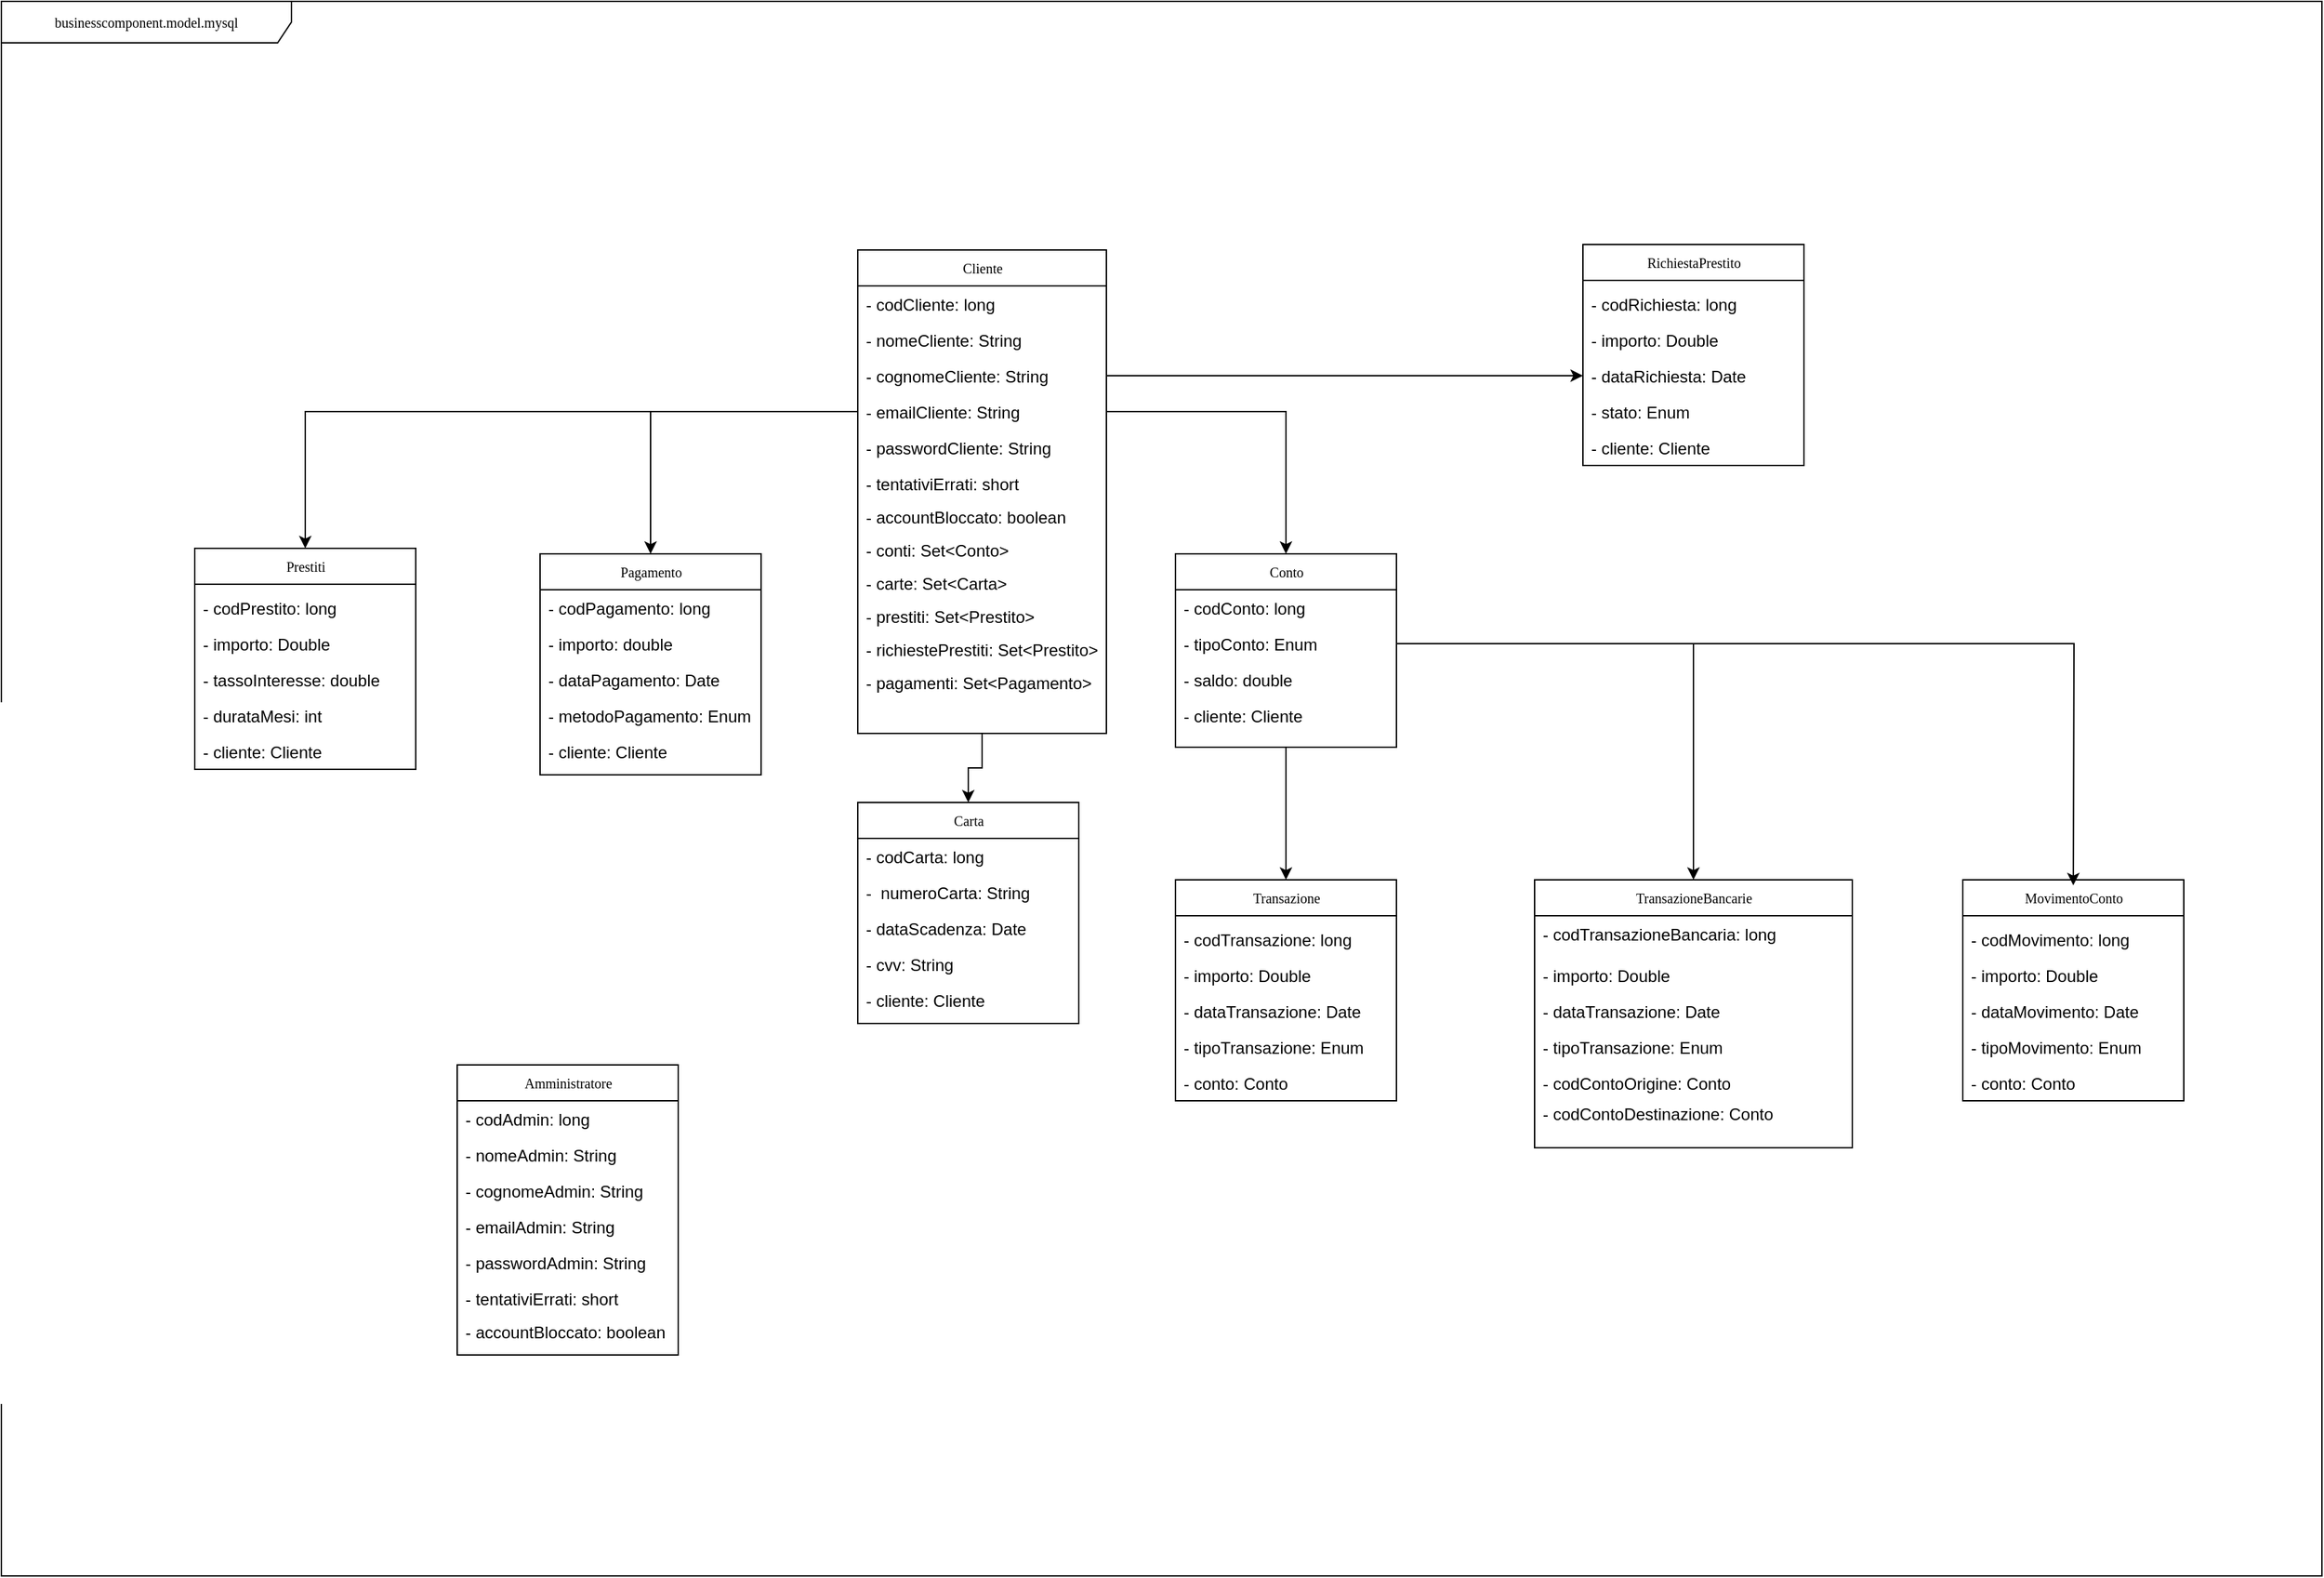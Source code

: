 <mxfile version="25.0.3" pages="4">
  <diagram name="modelMysql" id="c4acf3e9-155e-7222-9cf6-157b1a14988f">
    <mxGraphModel dx="1900" dy="2818" grid="1" gridSize="10" guides="1" tooltips="1" connect="1" arrows="1" fold="1" page="1" pageScale="1" pageWidth="850" pageHeight="1100" background="none" math="0" shadow="0">
      <root>
        <mxCell id="0" />
        <mxCell id="1" parent="0" />
        <mxCell id="17acba5748e5396b-1" value="businesscomponent.model.mysql" style="shape=umlFrame;whiteSpace=wrap;html=1;rounded=0;shadow=0;comic=0;labelBackgroundColor=none;strokeWidth=1;fontFamily=Verdana;fontSize=10;align=center;width=210;height=30;" parent="1" vertex="1">
          <mxGeometry x="-840" y="-1620" width="1680" height="1140" as="geometry" />
        </mxCell>
        <mxCell id="17acba5748e5396b-2" value="Amministratore" style="swimlane;html=1;fontStyle=0;childLayout=stackLayout;horizontal=1;startSize=26;fillColor=none;horizontalStack=0;resizeParent=1;resizeLast=0;collapsible=1;marginBottom=0;swimlaneFillColor=#ffffff;rounded=0;shadow=0;comic=0;labelBackgroundColor=none;strokeWidth=1;fontFamily=Verdana;fontSize=10;align=center;" parent="1" vertex="1">
          <mxGeometry x="-510" y="-850" width="160" height="210" as="geometry" />
        </mxCell>
        <mxCell id="17acba5748e5396b-3" value="- codAdmin: long" style="text;html=1;strokeColor=none;fillColor=none;align=left;verticalAlign=top;spacingLeft=4;spacingRight=4;whiteSpace=wrap;overflow=hidden;rotatable=0;points=[[0,0.5],[1,0.5]];portConstraint=eastwest;" parent="17acba5748e5396b-2" vertex="1">
          <mxGeometry y="26" width="160" height="26" as="geometry" />
        </mxCell>
        <mxCell id="R7iPSByMcXuFNTxJ6JOP-1" value="- nomeAdmin: String" style="text;html=1;strokeColor=none;fillColor=none;align=left;verticalAlign=top;spacingLeft=4;spacingRight=4;whiteSpace=wrap;overflow=hidden;rotatable=0;points=[[0,0.5],[1,0.5]];portConstraint=eastwest;" parent="17acba5748e5396b-2" vertex="1">
          <mxGeometry y="52" width="160" height="26" as="geometry" />
        </mxCell>
        <mxCell id="R7iPSByMcXuFNTxJ6JOP-2" value="- cognomeAdmin: String" style="text;html=1;strokeColor=none;fillColor=none;align=left;verticalAlign=top;spacingLeft=4;spacingRight=4;whiteSpace=wrap;overflow=hidden;rotatable=0;points=[[0,0.5],[1,0.5]];portConstraint=eastwest;" parent="17acba5748e5396b-2" vertex="1">
          <mxGeometry y="78" width="160" height="26" as="geometry" />
        </mxCell>
        <mxCell id="R7iPSByMcXuFNTxJ6JOP-3" value="- emailAdmin: String" style="text;html=1;strokeColor=none;fillColor=none;align=left;verticalAlign=top;spacingLeft=4;spacingRight=4;whiteSpace=wrap;overflow=hidden;rotatable=0;points=[[0,0.5],[1,0.5]];portConstraint=eastwest;" parent="17acba5748e5396b-2" vertex="1">
          <mxGeometry y="104" width="160" height="26" as="geometry" />
        </mxCell>
        <mxCell id="R7iPSByMcXuFNTxJ6JOP-4" value="- passwordAdmin: String" style="text;html=1;strokeColor=none;fillColor=none;align=left;verticalAlign=top;spacingLeft=4;spacingRight=4;whiteSpace=wrap;overflow=hidden;rotatable=0;points=[[0,0.5],[1,0.5]];portConstraint=eastwest;" parent="17acba5748e5396b-2" vertex="1">
          <mxGeometry y="130" width="160" height="26" as="geometry" />
        </mxCell>
        <mxCell id="R7iPSByMcXuFNTxJ6JOP-5" value="- tentativiErrati: short" style="text;html=1;strokeColor=none;fillColor=none;align=left;verticalAlign=top;spacingLeft=4;spacingRight=4;whiteSpace=wrap;overflow=hidden;rotatable=0;points=[[0,0.5],[1,0.5]];portConstraint=eastwest;" parent="17acba5748e5396b-2" vertex="1">
          <mxGeometry y="156" width="160" height="24" as="geometry" />
        </mxCell>
        <mxCell id="R7iPSByMcXuFNTxJ6JOP-6" value="- accountBloccato: boolean" style="text;html=1;strokeColor=none;fillColor=none;align=left;verticalAlign=top;spacingLeft=4;spacingRight=4;whiteSpace=wrap;overflow=hidden;rotatable=0;points=[[0,0.5],[1,0.5]];portConstraint=eastwest;" parent="17acba5748e5396b-2" vertex="1">
          <mxGeometry y="180" width="160" height="24" as="geometry" />
        </mxCell>
        <mxCell id="KiogAJZJroCrGexPTJay-7" style="edgeStyle=orthogonalEdgeStyle;rounded=0;orthogonalLoop=1;jettySize=auto;html=1;exitX=0.5;exitY=1;exitDx=0;exitDy=0;entryX=0.5;entryY=0;entryDx=0;entryDy=0;" parent="1" source="R7iPSByMcXuFNTxJ6JOP-22" target="tlM3xg-vESGimZ0SO5qm-9" edge="1">
          <mxGeometry relative="1" as="geometry" />
        </mxCell>
        <mxCell id="R7iPSByMcXuFNTxJ6JOP-22" value="Cliente" style="swimlane;html=1;fontStyle=0;childLayout=stackLayout;horizontal=1;startSize=26;fillColor=none;horizontalStack=0;resizeParent=1;resizeLast=0;collapsible=1;marginBottom=0;swimlaneFillColor=#ffffff;rounded=0;shadow=0;comic=0;labelBackgroundColor=none;strokeWidth=1;fontFamily=Verdana;fontSize=10;align=center;" parent="1" vertex="1">
          <mxGeometry x="-220" y="-1440" width="180" height="350" as="geometry" />
        </mxCell>
        <mxCell id="R7iPSByMcXuFNTxJ6JOP-23" value="- codCliente: long" style="text;html=1;strokeColor=none;fillColor=none;align=left;verticalAlign=top;spacingLeft=4;spacingRight=4;whiteSpace=wrap;overflow=hidden;rotatable=0;points=[[0,0.5],[1,0.5]];portConstraint=eastwest;" parent="R7iPSByMcXuFNTxJ6JOP-22" vertex="1">
          <mxGeometry y="26" width="180" height="26" as="geometry" />
        </mxCell>
        <mxCell id="R7iPSByMcXuFNTxJ6JOP-24" value="- nomeCliente: String" style="text;html=1;strokeColor=none;fillColor=none;align=left;verticalAlign=top;spacingLeft=4;spacingRight=4;whiteSpace=wrap;overflow=hidden;rotatable=0;points=[[0,0.5],[1,0.5]];portConstraint=eastwest;" parent="R7iPSByMcXuFNTxJ6JOP-22" vertex="1">
          <mxGeometry y="52" width="180" height="26" as="geometry" />
        </mxCell>
        <mxCell id="R7iPSByMcXuFNTxJ6JOP-25" value="- cognomeCliente: String" style="text;html=1;strokeColor=none;fillColor=none;align=left;verticalAlign=top;spacingLeft=4;spacingRight=4;whiteSpace=wrap;overflow=hidden;rotatable=0;points=[[0,0.5],[1,0.5]];portConstraint=eastwest;" parent="R7iPSByMcXuFNTxJ6JOP-22" vertex="1">
          <mxGeometry y="78" width="180" height="26" as="geometry" />
        </mxCell>
        <mxCell id="R7iPSByMcXuFNTxJ6JOP-26" value="- emailCliente: String" style="text;html=1;strokeColor=none;fillColor=none;align=left;verticalAlign=top;spacingLeft=4;spacingRight=4;whiteSpace=wrap;overflow=hidden;rotatable=0;points=[[0,0.5],[1,0.5]];portConstraint=eastwest;" parent="R7iPSByMcXuFNTxJ6JOP-22" vertex="1">
          <mxGeometry y="104" width="180" height="26" as="geometry" />
        </mxCell>
        <mxCell id="R7iPSByMcXuFNTxJ6JOP-27" value="- passwordCliente: String" style="text;html=1;strokeColor=none;fillColor=none;align=left;verticalAlign=top;spacingLeft=4;spacingRight=4;whiteSpace=wrap;overflow=hidden;rotatable=0;points=[[0,0.5],[1,0.5]];portConstraint=eastwest;" parent="R7iPSByMcXuFNTxJ6JOP-22" vertex="1">
          <mxGeometry y="130" width="180" height="26" as="geometry" />
        </mxCell>
        <mxCell id="R7iPSByMcXuFNTxJ6JOP-28" value="- tentativiErrati: short" style="text;html=1;strokeColor=none;fillColor=none;align=left;verticalAlign=top;spacingLeft=4;spacingRight=4;whiteSpace=wrap;overflow=hidden;rotatable=0;points=[[0,0.5],[1,0.5]];portConstraint=eastwest;" parent="R7iPSByMcXuFNTxJ6JOP-22" vertex="1">
          <mxGeometry y="156" width="180" height="24" as="geometry" />
        </mxCell>
        <mxCell id="R7iPSByMcXuFNTxJ6JOP-29" value="- accountBloccato: boolean" style="text;html=1;strokeColor=none;fillColor=none;align=left;verticalAlign=top;spacingLeft=4;spacingRight=4;whiteSpace=wrap;overflow=hidden;rotatable=0;points=[[0,0.5],[1,0.5]];portConstraint=eastwest;" parent="R7iPSByMcXuFNTxJ6JOP-22" vertex="1">
          <mxGeometry y="180" width="180" height="24" as="geometry" />
        </mxCell>
        <mxCell id="Opv5bdSv00EIoobpL2jc-2" value="- conti: Set&amp;lt;Conto&amp;gt;" style="text;html=1;strokeColor=none;fillColor=none;align=left;verticalAlign=top;spacingLeft=4;spacingRight=4;whiteSpace=wrap;overflow=hidden;rotatable=0;points=[[0,0.5],[1,0.5]];portConstraint=eastwest;" parent="R7iPSByMcXuFNTxJ6JOP-22" vertex="1">
          <mxGeometry y="204" width="180" height="24" as="geometry" />
        </mxCell>
        <mxCell id="oWOcUwIuRAAoL3rGgkKS-1" value="- carte: Set&amp;lt;Carta&amp;gt;" style="text;html=1;strokeColor=none;fillColor=none;align=left;verticalAlign=top;spacingLeft=4;spacingRight=4;whiteSpace=wrap;overflow=hidden;rotatable=0;points=[[0,0.5],[1,0.5]];portConstraint=eastwest;" parent="R7iPSByMcXuFNTxJ6JOP-22" vertex="1">
          <mxGeometry y="228" width="180" height="24" as="geometry" />
        </mxCell>
        <mxCell id="oWOcUwIuRAAoL3rGgkKS-2" value="- prestiti: Set&amp;lt;Prestito&amp;gt;" style="text;html=1;strokeColor=none;fillColor=none;align=left;verticalAlign=top;spacingLeft=4;spacingRight=4;whiteSpace=wrap;overflow=hidden;rotatable=0;points=[[0,0.5],[1,0.5]];portConstraint=eastwest;" parent="R7iPSByMcXuFNTxJ6JOP-22" vertex="1">
          <mxGeometry y="252" width="180" height="24" as="geometry" />
        </mxCell>
        <mxCell id="oWOcUwIuRAAoL3rGgkKS-3" value="- richiestePrestiti: Set&amp;lt;Prestito&amp;gt;" style="text;html=1;strokeColor=none;fillColor=none;align=left;verticalAlign=top;spacingLeft=4;spacingRight=4;whiteSpace=wrap;overflow=hidden;rotatable=0;points=[[0,0.5],[1,0.5]];portConstraint=eastwest;" parent="R7iPSByMcXuFNTxJ6JOP-22" vertex="1">
          <mxGeometry y="276" width="180" height="24" as="geometry" />
        </mxCell>
        <mxCell id="oWOcUwIuRAAoL3rGgkKS-4" value="- pagamenti: Set&amp;lt;Pagamento&amp;gt;" style="text;html=1;strokeColor=none;fillColor=none;align=left;verticalAlign=top;spacingLeft=4;spacingRight=4;whiteSpace=wrap;overflow=hidden;rotatable=0;points=[[0,0.5],[1,0.5]];portConstraint=eastwest;" parent="R7iPSByMcXuFNTxJ6JOP-22" vertex="1">
          <mxGeometry y="300" width="180" height="24" as="geometry" />
        </mxCell>
        <mxCell id="KiogAJZJroCrGexPTJay-6" style="edgeStyle=orthogonalEdgeStyle;rounded=0;orthogonalLoop=1;jettySize=auto;html=1;exitX=0.5;exitY=1;exitDx=0;exitDy=0;" parent="1" source="tlM3xg-vESGimZ0SO5qm-1" target="R7iPSByMcXuFNTxJ6JOP-8" edge="1">
          <mxGeometry relative="1" as="geometry" />
        </mxCell>
        <mxCell id="tlM3xg-vESGimZ0SO5qm-1" value="Conto" style="swimlane;html=1;fontStyle=0;childLayout=stackLayout;horizontal=1;startSize=26;fillColor=none;horizontalStack=0;resizeParent=1;resizeLast=0;collapsible=1;marginBottom=0;swimlaneFillColor=#ffffff;rounded=0;shadow=0;comic=0;labelBackgroundColor=none;strokeWidth=1;fontFamily=Verdana;fontSize=10;align=center;" parent="1" vertex="1">
          <mxGeometry x="10" y="-1220" width="160" height="140" as="geometry" />
        </mxCell>
        <mxCell id="tlM3xg-vESGimZ0SO5qm-2" value="- codConto: long" style="text;html=1;strokeColor=none;fillColor=none;align=left;verticalAlign=top;spacingLeft=4;spacingRight=4;whiteSpace=wrap;overflow=hidden;rotatable=0;points=[[0,0.5],[1,0.5]];portConstraint=eastwest;" parent="tlM3xg-vESGimZ0SO5qm-1" vertex="1">
          <mxGeometry y="26" width="160" height="26" as="geometry" />
        </mxCell>
        <mxCell id="KiogAJZJroCrGexPTJay-14" style="edgeStyle=orthogonalEdgeStyle;rounded=0;orthogonalLoop=1;jettySize=auto;html=1;exitX=1;exitY=0.5;exitDx=0;exitDy=0;" parent="tlM3xg-vESGimZ0SO5qm-1" source="tlM3xg-vESGimZ0SO5qm-3" edge="1">
          <mxGeometry relative="1" as="geometry">
            <mxPoint x="650" y="240" as="targetPoint" />
          </mxGeometry>
        </mxCell>
        <mxCell id="tlM3xg-vESGimZ0SO5qm-3" value="- tipoConto: Enum" style="text;html=1;strokeColor=none;fillColor=none;align=left;verticalAlign=top;spacingLeft=4;spacingRight=4;whiteSpace=wrap;overflow=hidden;rotatable=0;points=[[0,0.5],[1,0.5]];portConstraint=eastwest;" parent="tlM3xg-vESGimZ0SO5qm-1" vertex="1">
          <mxGeometry y="52" width="160" height="26" as="geometry" />
        </mxCell>
        <mxCell id="tlM3xg-vESGimZ0SO5qm-4" value="- saldo: double" style="text;html=1;strokeColor=none;fillColor=none;align=left;verticalAlign=top;spacingLeft=4;spacingRight=4;whiteSpace=wrap;overflow=hidden;rotatable=0;points=[[0,0.5],[1,0.5]];portConstraint=eastwest;" parent="tlM3xg-vESGimZ0SO5qm-1" vertex="1">
          <mxGeometry y="78" width="160" height="26" as="geometry" />
        </mxCell>
        <mxCell id="tlM3xg-vESGimZ0SO5qm-5" value="- cliente: Cliente" style="text;html=1;strokeColor=none;fillColor=none;align=left;verticalAlign=top;spacingLeft=4;spacingRight=4;whiteSpace=wrap;overflow=hidden;rotatable=0;points=[[0,0.5],[1,0.5]];portConstraint=eastwest;" parent="tlM3xg-vESGimZ0SO5qm-1" vertex="1">
          <mxGeometry y="104" width="160" height="26" as="geometry" />
        </mxCell>
        <mxCell id="R7iPSByMcXuFNTxJ6JOP-31" value="" style="group" parent="1" connectable="0" vertex="1">
          <mxGeometry x="10" y="-980" width="160" height="160" as="geometry" />
        </mxCell>
        <mxCell id="R7iPSByMcXuFNTxJ6JOP-8" value="Transazione" style="swimlane;html=1;fontStyle=0;childLayout=stackLayout;horizontal=1;startSize=26;fillColor=none;horizontalStack=0;resizeParent=1;resizeLast=0;collapsible=1;marginBottom=0;swimlaneFillColor=#ffffff;rounded=0;shadow=0;comic=0;labelBackgroundColor=none;strokeWidth=1;fontFamily=Verdana;fontSize=10;align=center;container=0;" parent="R7iPSByMcXuFNTxJ6JOP-31" vertex="1">
          <mxGeometry y="-4" width="160" height="160" as="geometry" />
        </mxCell>
        <mxCell id="R7iPSByMcXuFNTxJ6JOP-9" value="- codTransazione: long" style="text;html=1;strokeColor=none;fillColor=none;align=left;verticalAlign=top;spacingLeft=4;spacingRight=4;whiteSpace=wrap;overflow=hidden;rotatable=0;points=[[0,0.5],[1,0.5]];portConstraint=eastwest;container=0;" parent="R7iPSByMcXuFNTxJ6JOP-31" vertex="1">
          <mxGeometry y="26" width="160" height="26" as="geometry" />
        </mxCell>
        <mxCell id="R7iPSByMcXuFNTxJ6JOP-10" value="- importo: Double" style="text;html=1;strokeColor=none;fillColor=none;align=left;verticalAlign=top;spacingLeft=4;spacingRight=4;whiteSpace=wrap;overflow=hidden;rotatable=0;points=[[0,0.5],[1,0.5]];portConstraint=eastwest;container=0;" parent="R7iPSByMcXuFNTxJ6JOP-31" vertex="1">
          <mxGeometry y="52" width="160" height="26" as="geometry" />
        </mxCell>
        <mxCell id="R7iPSByMcXuFNTxJ6JOP-11" value="- dataTransazione: Date" style="text;html=1;strokeColor=none;fillColor=none;align=left;verticalAlign=top;spacingLeft=4;spacingRight=4;whiteSpace=wrap;overflow=hidden;rotatable=0;points=[[0,0.5],[1,0.5]];portConstraint=eastwest;container=0;" parent="R7iPSByMcXuFNTxJ6JOP-31" vertex="1">
          <mxGeometry y="78" width="160" height="26" as="geometry" />
        </mxCell>
        <mxCell id="R7iPSByMcXuFNTxJ6JOP-12" value="- tipoTransazione: Enum" style="text;html=1;strokeColor=none;fillColor=none;align=left;verticalAlign=top;spacingLeft=4;spacingRight=4;whiteSpace=wrap;overflow=hidden;rotatable=0;points=[[0,0.5],[1,0.5]];portConstraint=eastwest;container=0;" parent="R7iPSByMcXuFNTxJ6JOP-31" vertex="1">
          <mxGeometry y="104" width="160" height="26" as="geometry" />
        </mxCell>
        <mxCell id="R7iPSByMcXuFNTxJ6JOP-13" value="- conto: Conto" style="text;html=1;strokeColor=none;fillColor=none;align=left;verticalAlign=top;spacingLeft=4;spacingRight=4;whiteSpace=wrap;overflow=hidden;rotatable=0;points=[[0,0.5],[1,0.5]];portConstraint=eastwest;container=0;" parent="R7iPSByMcXuFNTxJ6JOP-31" vertex="1">
          <mxGeometry y="130" width="160" height="26" as="geometry" />
        </mxCell>
        <mxCell id="tlM3xg-vESGimZ0SO5qm-9" value="Carta" style="swimlane;html=1;fontStyle=0;childLayout=stackLayout;horizontal=1;startSize=26;fillColor=none;horizontalStack=0;resizeParent=1;resizeLast=0;collapsible=1;marginBottom=0;swimlaneFillColor=#ffffff;rounded=0;shadow=0;comic=0;labelBackgroundColor=none;strokeWidth=1;fontFamily=Verdana;fontSize=10;align=center;" parent="1" vertex="1">
          <mxGeometry x="-220" y="-1040" width="160" height="160" as="geometry" />
        </mxCell>
        <mxCell id="tlM3xg-vESGimZ0SO5qm-10" value="- codCarta: long" style="text;html=1;strokeColor=none;fillColor=none;align=left;verticalAlign=top;spacingLeft=4;spacingRight=4;whiteSpace=wrap;overflow=hidden;rotatable=0;points=[[0,0.5],[1,0.5]];portConstraint=eastwest;" parent="tlM3xg-vESGimZ0SO5qm-9" vertex="1">
          <mxGeometry y="26" width="160" height="26" as="geometry" />
        </mxCell>
        <mxCell id="tlM3xg-vESGimZ0SO5qm-11" value="-&amp;nbsp; numeroCarta: String" style="text;html=1;strokeColor=none;fillColor=none;align=left;verticalAlign=top;spacingLeft=4;spacingRight=4;whiteSpace=wrap;overflow=hidden;rotatable=0;points=[[0,0.5],[1,0.5]];portConstraint=eastwest;" parent="tlM3xg-vESGimZ0SO5qm-9" vertex="1">
          <mxGeometry y="52" width="160" height="26" as="geometry" />
        </mxCell>
        <mxCell id="tlM3xg-vESGimZ0SO5qm-12" value="- dataScadenza: Date" style="text;html=1;strokeColor=none;fillColor=none;align=left;verticalAlign=top;spacingLeft=4;spacingRight=4;whiteSpace=wrap;overflow=hidden;rotatable=0;points=[[0,0.5],[1,0.5]];portConstraint=eastwest;" parent="tlM3xg-vESGimZ0SO5qm-9" vertex="1">
          <mxGeometry y="78" width="160" height="26" as="geometry" />
        </mxCell>
        <mxCell id="tlM3xg-vESGimZ0SO5qm-13" value="- cvv: String" style="text;html=1;strokeColor=none;fillColor=none;align=left;verticalAlign=top;spacingLeft=4;spacingRight=4;whiteSpace=wrap;overflow=hidden;rotatable=0;points=[[0,0.5],[1,0.5]];portConstraint=eastwest;" parent="tlM3xg-vESGimZ0SO5qm-9" vertex="1">
          <mxGeometry y="104" width="160" height="26" as="geometry" />
        </mxCell>
        <mxCell id="tlM3xg-vESGimZ0SO5qm-14" value="- cliente: Cliente" style="text;html=1;strokeColor=none;fillColor=none;align=left;verticalAlign=top;spacingLeft=4;spacingRight=4;whiteSpace=wrap;overflow=hidden;rotatable=0;points=[[0,0.5],[1,0.5]];portConstraint=eastwest;" parent="tlM3xg-vESGimZ0SO5qm-9" vertex="1">
          <mxGeometry y="130" width="160" height="26" as="geometry" />
        </mxCell>
        <mxCell id="tlM3xg-vESGimZ0SO5qm-17" value="Pagamento" style="swimlane;html=1;fontStyle=0;childLayout=stackLayout;horizontal=1;startSize=26;fillColor=none;horizontalStack=0;resizeParent=1;resizeLast=0;collapsible=1;marginBottom=0;swimlaneFillColor=#ffffff;rounded=0;shadow=0;comic=0;labelBackgroundColor=none;strokeWidth=1;fontFamily=Verdana;fontSize=10;align=center;" parent="1" vertex="1">
          <mxGeometry x="-450" y="-1220" width="160" height="160" as="geometry" />
        </mxCell>
        <mxCell id="tlM3xg-vESGimZ0SO5qm-18" value="- codPagamento: long" style="text;html=1;strokeColor=none;fillColor=none;align=left;verticalAlign=top;spacingLeft=4;spacingRight=4;whiteSpace=wrap;overflow=hidden;rotatable=0;points=[[0,0.5],[1,0.5]];portConstraint=eastwest;" parent="tlM3xg-vESGimZ0SO5qm-17" vertex="1">
          <mxGeometry y="26" width="160" height="26" as="geometry" />
        </mxCell>
        <mxCell id="tlM3xg-vESGimZ0SO5qm-19" value="- importo: double" style="text;html=1;strokeColor=none;fillColor=none;align=left;verticalAlign=top;spacingLeft=4;spacingRight=4;whiteSpace=wrap;overflow=hidden;rotatable=0;points=[[0,0.5],[1,0.5]];portConstraint=eastwest;" parent="tlM3xg-vESGimZ0SO5qm-17" vertex="1">
          <mxGeometry y="52" width="160" height="26" as="geometry" />
        </mxCell>
        <mxCell id="tlM3xg-vESGimZ0SO5qm-20" value="- dataPagamento: Date" style="text;html=1;strokeColor=none;fillColor=none;align=left;verticalAlign=top;spacingLeft=4;spacingRight=4;whiteSpace=wrap;overflow=hidden;rotatable=0;points=[[0,0.5],[1,0.5]];portConstraint=eastwest;" parent="tlM3xg-vESGimZ0SO5qm-17" vertex="1">
          <mxGeometry y="78" width="160" height="26" as="geometry" />
        </mxCell>
        <mxCell id="tlM3xg-vESGimZ0SO5qm-21" value="- metodoPagamento: Enum" style="text;html=1;strokeColor=none;fillColor=none;align=left;verticalAlign=top;spacingLeft=4;spacingRight=4;whiteSpace=wrap;overflow=hidden;rotatable=0;points=[[0,0.5],[1,0.5]];portConstraint=eastwest;" parent="tlM3xg-vESGimZ0SO5qm-17" vertex="1">
          <mxGeometry y="104" width="160" height="26" as="geometry" />
        </mxCell>
        <mxCell id="tlM3xg-vESGimZ0SO5qm-22" value="- cliente: Cliente" style="text;html=1;strokeColor=none;fillColor=none;align=left;verticalAlign=top;spacingLeft=4;spacingRight=4;whiteSpace=wrap;overflow=hidden;rotatable=0;points=[[0,0.5],[1,0.5]];portConstraint=eastwest;" parent="tlM3xg-vESGimZ0SO5qm-17" vertex="1">
          <mxGeometry y="130" width="160" height="26" as="geometry" />
        </mxCell>
        <mxCell id="6Ky5VnchFunoynxhCSKR-1" value="" style="group" parent="1" connectable="0" vertex="1">
          <mxGeometry x="-700" y="-1220" width="160" height="160" as="geometry" />
        </mxCell>
        <mxCell id="6Ky5VnchFunoynxhCSKR-2" value="Prestiti" style="swimlane;html=1;fontStyle=0;childLayout=stackLayout;horizontal=1;startSize=26;fillColor=none;horizontalStack=0;resizeParent=1;resizeLast=0;collapsible=1;marginBottom=0;swimlaneFillColor=#ffffff;rounded=0;shadow=0;comic=0;labelBackgroundColor=none;strokeWidth=1;fontFamily=Verdana;fontSize=10;align=center;container=0;" parent="6Ky5VnchFunoynxhCSKR-1" vertex="1">
          <mxGeometry y="-4" width="160" height="160" as="geometry" />
        </mxCell>
        <mxCell id="6Ky5VnchFunoynxhCSKR-3" value="- codPrestito: long" style="text;html=1;strokeColor=none;fillColor=none;align=left;verticalAlign=top;spacingLeft=4;spacingRight=4;whiteSpace=wrap;overflow=hidden;rotatable=0;points=[[0,0.5],[1,0.5]];portConstraint=eastwest;container=0;" parent="6Ky5VnchFunoynxhCSKR-1" vertex="1">
          <mxGeometry y="26" width="160" height="26" as="geometry" />
        </mxCell>
        <mxCell id="6Ky5VnchFunoynxhCSKR-4" value="- importo: Double" style="text;html=1;strokeColor=none;fillColor=none;align=left;verticalAlign=top;spacingLeft=4;spacingRight=4;whiteSpace=wrap;overflow=hidden;rotatable=0;points=[[0,0.5],[1,0.5]];portConstraint=eastwest;container=0;" parent="6Ky5VnchFunoynxhCSKR-1" vertex="1">
          <mxGeometry y="52" width="160" height="26" as="geometry" />
        </mxCell>
        <mxCell id="6Ky5VnchFunoynxhCSKR-5" value="- tassoInteresse: double" style="text;html=1;strokeColor=none;fillColor=none;align=left;verticalAlign=top;spacingLeft=4;spacingRight=4;whiteSpace=wrap;overflow=hidden;rotatable=0;points=[[0,0.5],[1,0.5]];portConstraint=eastwest;container=0;" parent="6Ky5VnchFunoynxhCSKR-1" vertex="1">
          <mxGeometry y="78" width="160" height="26" as="geometry" />
        </mxCell>
        <mxCell id="6Ky5VnchFunoynxhCSKR-6" value="- durataMesi: int" style="text;html=1;strokeColor=none;fillColor=none;align=left;verticalAlign=top;spacingLeft=4;spacingRight=4;whiteSpace=wrap;overflow=hidden;rotatable=0;points=[[0,0.5],[1,0.5]];portConstraint=eastwest;container=0;" parent="6Ky5VnchFunoynxhCSKR-1" vertex="1">
          <mxGeometry y="104" width="160" height="26" as="geometry" />
        </mxCell>
        <mxCell id="6Ky5VnchFunoynxhCSKR-7" value="- cliente: Cliente" style="text;html=1;strokeColor=none;fillColor=none;align=left;verticalAlign=top;spacingLeft=4;spacingRight=4;whiteSpace=wrap;overflow=hidden;rotatable=0;points=[[0,0.5],[1,0.5]];portConstraint=eastwest;container=0;" parent="6Ky5VnchFunoynxhCSKR-1" vertex="1">
          <mxGeometry y="130" width="160" height="26" as="geometry" />
        </mxCell>
        <mxCell id="ifFags2DFLroecZHvyiV-1" value="" style="group" parent="1" connectable="0" vertex="1">
          <mxGeometry x="270" y="-980" width="230" height="190" as="geometry" />
        </mxCell>
        <mxCell id="ifFags2DFLroecZHvyiV-2" value="TransazioneBancarie" style="swimlane;html=1;fontStyle=0;childLayout=stackLayout;horizontal=1;startSize=26;fillColor=none;horizontalStack=0;resizeParent=1;resizeLast=0;collapsible=1;marginBottom=0;swimlaneFillColor=#ffffff;rounded=0;shadow=0;comic=0;labelBackgroundColor=none;strokeWidth=1;fontFamily=Verdana;fontSize=10;align=center;container=0;" parent="ifFags2DFLroecZHvyiV-1" vertex="1">
          <mxGeometry y="-4" width="230" height="194" as="geometry" />
        </mxCell>
        <mxCell id="ifFags2DFLroecZHvyiV-8" value="- codTransazioneBancaria: long&lt;div&gt;&lt;br&gt;&lt;/div&gt;" style="text;html=1;strokeColor=none;fillColor=none;align=left;verticalAlign=top;spacingLeft=4;spacingRight=4;whiteSpace=wrap;overflow=hidden;rotatable=0;points=[[0,0.5],[1,0.5]];portConstraint=eastwest;container=0;" parent="ifFags2DFLroecZHvyiV-2" vertex="1">
          <mxGeometry y="26" width="230" height="26" as="geometry" />
        </mxCell>
        <mxCell id="ifFags2DFLroecZHvyiV-9" style="text;html=1;strokeColor=none;fillColor=none;align=left;verticalAlign=top;spacingLeft=4;spacingRight=4;whiteSpace=wrap;overflow=hidden;rotatable=0;points=[[0,0.5],[1,0.5]];portConstraint=eastwest;container=0;" parent="ifFags2DFLroecZHvyiV-2" vertex="1">
          <mxGeometry y="52" width="230" height="26" as="geometry" />
        </mxCell>
        <mxCell id="ifFags2DFLroecZHvyiV-10" style="text;html=1;strokeColor=none;fillColor=none;align=left;verticalAlign=top;spacingLeft=4;spacingRight=4;whiteSpace=wrap;overflow=hidden;rotatable=0;points=[[0,0.5],[1,0.5]];portConstraint=eastwest;container=0;" parent="ifFags2DFLroecZHvyiV-2" vertex="1">
          <mxGeometry y="78" width="230" height="26" as="geometry" />
        </mxCell>
        <mxCell id="ifFags2DFLroecZHvyiV-12" style="text;html=1;strokeColor=none;fillColor=none;align=left;verticalAlign=top;spacingLeft=4;spacingRight=4;whiteSpace=wrap;overflow=hidden;rotatable=0;points=[[0,0.5],[1,0.5]];portConstraint=eastwest;container=0;" parent="ifFags2DFLroecZHvyiV-2" vertex="1">
          <mxGeometry y="104" width="230" height="26" as="geometry" />
        </mxCell>
        <mxCell id="ifFags2DFLroecZHvyiV-11" style="text;html=1;strokeColor=none;fillColor=none;align=left;verticalAlign=top;spacingLeft=4;spacingRight=4;whiteSpace=wrap;overflow=hidden;rotatable=0;points=[[0,0.5],[1,0.5]];portConstraint=eastwest;container=0;" parent="ifFags2DFLroecZHvyiV-2" vertex="1">
          <mxGeometry y="130" width="230" height="26" as="geometry" />
        </mxCell>
        <mxCell id="ifFags2DFLroecZHvyiV-3" value="- codContoDestinazione: Conto" style="text;html=1;strokeColor=none;fillColor=none;align=left;verticalAlign=top;spacingLeft=4;spacingRight=4;whiteSpace=wrap;overflow=hidden;rotatable=0;points=[[0,0.5],[1,0.5]];portConstraint=eastwest;container=0;" parent="ifFags2DFLroecZHvyiV-2" vertex="1">
          <mxGeometry y="156" width="230" height="26" as="geometry" />
        </mxCell>
        <mxCell id="ifFags2DFLroecZHvyiV-4" value="- importo: Double" style="text;html=1;strokeColor=none;fillColor=none;align=left;verticalAlign=top;spacingLeft=4;spacingRight=4;whiteSpace=wrap;overflow=hidden;rotatable=0;points=[[0,0.5],[1,0.5]];portConstraint=eastwest;container=0;" parent="ifFags2DFLroecZHvyiV-1" vertex="1">
          <mxGeometry y="52" width="160" height="26" as="geometry" />
        </mxCell>
        <mxCell id="ifFags2DFLroecZHvyiV-5" value="- dataTransazione: Date" style="text;html=1;strokeColor=none;fillColor=none;align=left;verticalAlign=top;spacingLeft=4;spacingRight=4;whiteSpace=wrap;overflow=hidden;rotatable=0;points=[[0,0.5],[1,0.5]];portConstraint=eastwest;container=0;" parent="ifFags2DFLroecZHvyiV-1" vertex="1">
          <mxGeometry y="78" width="160" height="26" as="geometry" />
        </mxCell>
        <mxCell id="ifFags2DFLroecZHvyiV-6" value="- tipoTransazione: Enum" style="text;html=1;strokeColor=none;fillColor=none;align=left;verticalAlign=top;spacingLeft=4;spacingRight=4;whiteSpace=wrap;overflow=hidden;rotatable=0;points=[[0,0.5],[1,0.5]];portConstraint=eastwest;container=0;" parent="ifFags2DFLroecZHvyiV-1" vertex="1">
          <mxGeometry y="104" width="160" height="26" as="geometry" />
        </mxCell>
        <mxCell id="ifFags2DFLroecZHvyiV-7" value="- codContoOrigine: Conto" style="text;html=1;strokeColor=none;fillColor=none;align=left;verticalAlign=top;spacingLeft=4;spacingRight=4;whiteSpace=wrap;overflow=hidden;rotatable=0;points=[[0,0.5],[1,0.5]];portConstraint=eastwest;container=0;" parent="ifFags2DFLroecZHvyiV-1" vertex="1">
          <mxGeometry y="130" width="160" height="26" as="geometry" />
        </mxCell>
        <mxCell id="Rtpftm6eGgjkPhaJG6uz-1" value="" style="group" parent="1" connectable="0" vertex="1">
          <mxGeometry x="580" y="-980" width="160" height="160" as="geometry" />
        </mxCell>
        <mxCell id="Rtpftm6eGgjkPhaJG6uz-2" value="MovimentoConto" style="swimlane;html=1;fontStyle=0;childLayout=stackLayout;horizontal=1;startSize=26;fillColor=none;horizontalStack=0;resizeParent=1;resizeLast=0;collapsible=1;marginBottom=0;swimlaneFillColor=#ffffff;rounded=0;shadow=0;comic=0;labelBackgroundColor=none;strokeWidth=1;fontFamily=Verdana;fontSize=10;align=center;container=0;" parent="Rtpftm6eGgjkPhaJG6uz-1" vertex="1">
          <mxGeometry y="-4" width="160" height="160" as="geometry" />
        </mxCell>
        <mxCell id="Rtpftm6eGgjkPhaJG6uz-3" value="- codMovimento: long" style="text;html=1;strokeColor=none;fillColor=none;align=left;verticalAlign=top;spacingLeft=4;spacingRight=4;whiteSpace=wrap;overflow=hidden;rotatable=0;points=[[0,0.5],[1,0.5]];portConstraint=eastwest;container=0;" parent="Rtpftm6eGgjkPhaJG6uz-1" vertex="1">
          <mxGeometry y="26" width="160" height="26" as="geometry" />
        </mxCell>
        <mxCell id="Rtpftm6eGgjkPhaJG6uz-4" value="- importo: Double" style="text;html=1;strokeColor=none;fillColor=none;align=left;verticalAlign=top;spacingLeft=4;spacingRight=4;whiteSpace=wrap;overflow=hidden;rotatable=0;points=[[0,0.5],[1,0.5]];portConstraint=eastwest;container=0;" parent="Rtpftm6eGgjkPhaJG6uz-1" vertex="1">
          <mxGeometry y="52" width="160" height="26" as="geometry" />
        </mxCell>
        <mxCell id="Rtpftm6eGgjkPhaJG6uz-5" value="- dataMovimento: Date" style="text;html=1;strokeColor=none;fillColor=none;align=left;verticalAlign=top;spacingLeft=4;spacingRight=4;whiteSpace=wrap;overflow=hidden;rotatable=0;points=[[0,0.5],[1,0.5]];portConstraint=eastwest;container=0;" parent="Rtpftm6eGgjkPhaJG6uz-1" vertex="1">
          <mxGeometry y="78" width="160" height="26" as="geometry" />
        </mxCell>
        <mxCell id="Rtpftm6eGgjkPhaJG6uz-6" value="- tipoMovimento: Enum" style="text;html=1;strokeColor=none;fillColor=none;align=left;verticalAlign=top;spacingLeft=4;spacingRight=4;whiteSpace=wrap;overflow=hidden;rotatable=0;points=[[0,0.5],[1,0.5]];portConstraint=eastwest;container=0;" parent="Rtpftm6eGgjkPhaJG6uz-1" vertex="1">
          <mxGeometry y="104" width="160" height="26" as="geometry" />
        </mxCell>
        <mxCell id="Rtpftm6eGgjkPhaJG6uz-7" value="- conto: Conto" style="text;html=1;strokeColor=none;fillColor=none;align=left;verticalAlign=top;spacingLeft=4;spacingRight=4;whiteSpace=wrap;overflow=hidden;rotatable=0;points=[[0,0.5],[1,0.5]];portConstraint=eastwest;container=0;" parent="Rtpftm6eGgjkPhaJG6uz-1" vertex="1">
          <mxGeometry y="130" width="160" height="26" as="geometry" />
        </mxCell>
        <mxCell id="Rtpftm6eGgjkPhaJG6uz-8" value="" style="group" parent="1" connectable="0" vertex="1">
          <mxGeometry x="305" y="-1440" width="160" height="160" as="geometry" />
        </mxCell>
        <mxCell id="Rtpftm6eGgjkPhaJG6uz-9" value="RichiestaPrestito" style="swimlane;html=1;fontStyle=0;childLayout=stackLayout;horizontal=1;startSize=26;fillColor=none;horizontalStack=0;resizeParent=1;resizeLast=0;collapsible=1;marginBottom=0;swimlaneFillColor=#ffffff;rounded=0;shadow=0;comic=0;labelBackgroundColor=none;strokeWidth=1;fontFamily=Verdana;fontSize=10;align=center;container=0;" parent="Rtpftm6eGgjkPhaJG6uz-8" vertex="1">
          <mxGeometry y="-4" width="160" height="160" as="geometry" />
        </mxCell>
        <mxCell id="Rtpftm6eGgjkPhaJG6uz-10" value="- codRichiesta: long" style="text;html=1;strokeColor=none;fillColor=none;align=left;verticalAlign=top;spacingLeft=4;spacingRight=4;whiteSpace=wrap;overflow=hidden;rotatable=0;points=[[0,0.5],[1,0.5]];portConstraint=eastwest;container=0;" parent="Rtpftm6eGgjkPhaJG6uz-8" vertex="1">
          <mxGeometry y="26" width="160" height="26" as="geometry" />
        </mxCell>
        <mxCell id="Rtpftm6eGgjkPhaJG6uz-11" value="- importo: Double" style="text;html=1;strokeColor=none;fillColor=none;align=left;verticalAlign=top;spacingLeft=4;spacingRight=4;whiteSpace=wrap;overflow=hidden;rotatable=0;points=[[0,0.5],[1,0.5]];portConstraint=eastwest;container=0;" parent="Rtpftm6eGgjkPhaJG6uz-8" vertex="1">
          <mxGeometry y="52" width="160" height="26" as="geometry" />
        </mxCell>
        <mxCell id="Rtpftm6eGgjkPhaJG6uz-12" value="- dataRichiesta: Date" style="text;html=1;strokeColor=none;fillColor=none;align=left;verticalAlign=top;spacingLeft=4;spacingRight=4;whiteSpace=wrap;overflow=hidden;rotatable=0;points=[[0,0.5],[1,0.5]];portConstraint=eastwest;container=0;" parent="Rtpftm6eGgjkPhaJG6uz-8" vertex="1">
          <mxGeometry y="78" width="160" height="26" as="geometry" />
        </mxCell>
        <mxCell id="Rtpftm6eGgjkPhaJG6uz-13" value="- stato: Enum" style="text;html=1;strokeColor=none;fillColor=none;align=left;verticalAlign=top;spacingLeft=4;spacingRight=4;whiteSpace=wrap;overflow=hidden;rotatable=0;points=[[0,0.5],[1,0.5]];portConstraint=eastwest;container=0;" parent="Rtpftm6eGgjkPhaJG6uz-8" vertex="1">
          <mxGeometry y="104" width="160" height="26" as="geometry" />
        </mxCell>
        <mxCell id="Rtpftm6eGgjkPhaJG6uz-14" value="- cliente: Cliente" style="text;html=1;strokeColor=none;fillColor=none;align=left;verticalAlign=top;spacingLeft=4;spacingRight=4;whiteSpace=wrap;overflow=hidden;rotatable=0;points=[[0,0.5],[1,0.5]];portConstraint=eastwest;container=0;" parent="Rtpftm6eGgjkPhaJG6uz-8" vertex="1">
          <mxGeometry y="130" width="160" height="26" as="geometry" />
        </mxCell>
        <mxCell id="KiogAJZJroCrGexPTJay-3" style="edgeStyle=orthogonalEdgeStyle;rounded=0;orthogonalLoop=1;jettySize=auto;html=1;exitX=1;exitY=0.5;exitDx=0;exitDy=0;entryX=0.5;entryY=0;entryDx=0;entryDy=0;" parent="1" source="R7iPSByMcXuFNTxJ6JOP-26" target="tlM3xg-vESGimZ0SO5qm-1" edge="1">
          <mxGeometry relative="1" as="geometry" />
        </mxCell>
        <mxCell id="KiogAJZJroCrGexPTJay-10" style="edgeStyle=orthogonalEdgeStyle;rounded=0;orthogonalLoop=1;jettySize=auto;html=1;exitX=0;exitY=0.5;exitDx=0;exitDy=0;" parent="1" source="R7iPSByMcXuFNTxJ6JOP-26" target="6Ky5VnchFunoynxhCSKR-2" edge="1">
          <mxGeometry relative="1" as="geometry">
            <mxPoint x="-620" y="-1224" as="targetPoint" />
          </mxGeometry>
        </mxCell>
        <mxCell id="KiogAJZJroCrGexPTJay-11" style="edgeStyle=orthogonalEdgeStyle;rounded=0;orthogonalLoop=1;jettySize=auto;html=1;exitX=0;exitY=0.5;exitDx=0;exitDy=0;entryX=0.5;entryY=0;entryDx=0;entryDy=0;" parent="1" source="R7iPSByMcXuFNTxJ6JOP-26" target="tlM3xg-vESGimZ0SO5qm-17" edge="1">
          <mxGeometry relative="1" as="geometry" />
        </mxCell>
        <mxCell id="KiogAJZJroCrGexPTJay-13" style="edgeStyle=orthogonalEdgeStyle;rounded=0;orthogonalLoop=1;jettySize=auto;html=1;exitX=1;exitY=0.5;exitDx=0;exitDy=0;entryX=0.5;entryY=0;entryDx=0;entryDy=0;" parent="1" source="tlM3xg-vESGimZ0SO5qm-3" target="ifFags2DFLroecZHvyiV-2" edge="1">
          <mxGeometry relative="1" as="geometry" />
        </mxCell>
        <mxCell id="KiogAJZJroCrGexPTJay-15" style="edgeStyle=orthogonalEdgeStyle;rounded=0;orthogonalLoop=1;jettySize=auto;html=1;exitX=1;exitY=0.5;exitDx=0;exitDy=0;entryX=0;entryY=0.5;entryDx=0;entryDy=0;" parent="1" source="R7iPSByMcXuFNTxJ6JOP-25" target="Rtpftm6eGgjkPhaJG6uz-12" edge="1">
          <mxGeometry relative="1" as="geometry" />
        </mxCell>
      </root>
    </mxGraphModel>
  </diagram>
  <diagram name="modelMongo" id="M5QuBVYIVjh4llbjWbVs">
    <mxGraphModel grid="1" page="1" gridSize="10" guides="1" tooltips="1" connect="1" arrows="1" fold="1" pageScale="1" pageWidth="850" pageHeight="1100" background="none" math="0" shadow="0">
      <root>
        <mxCell id="zT52o38LJB85ckgXy5Cr-0" />
        <mxCell id="zT52o38LJB85ckgXy5Cr-1" parent="zT52o38LJB85ckgXy5Cr-0" />
        <mxCell id="zT52o38LJB85ckgXy5Cr-2" value="businesscomponent.model.mongo" style="shape=umlFrame;whiteSpace=wrap;html=1;rounded=0;shadow=0;comic=0;labelBackgroundColor=none;strokeWidth=1;fontFamily=Verdana;fontSize=10;align=center;width=210;height=30;" parent="zT52o38LJB85ckgXy5Cr-1" vertex="1">
          <mxGeometry x="-890" y="-1080" width="1660" height="730" as="geometry" />
        </mxCell>
        <mxCell id="zT52o38LJB85ckgXy5Cr-24" value="" style="group" parent="zT52o38LJB85ckgXy5Cr-1" connectable="0" vertex="1">
          <mxGeometry x="-740" y="-790" width="160" height="160" as="geometry" />
        </mxCell>
        <mxCell id="zT52o38LJB85ckgXy5Cr-25" value="TransazioneMongo" style="swimlane;html=1;fontStyle=0;childLayout=stackLayout;horizontal=1;startSize=26;fillColor=none;horizontalStack=0;resizeParent=1;resizeLast=0;collapsible=1;marginBottom=0;swimlaneFillColor=#ffffff;rounded=0;shadow=0;comic=0;labelBackgroundColor=none;strokeWidth=1;fontFamily=Verdana;fontSize=10;align=center;container=0;" parent="zT52o38LJB85ckgXy5Cr-24" vertex="1">
          <mxGeometry y="-4" width="160" height="160" as="geometry" />
        </mxCell>
        <mxCell id="zT52o38LJB85ckgXy5Cr-26" value="- codTransazione: ObjectId" style="text;html=1;strokeColor=none;fillColor=none;align=left;verticalAlign=top;spacingLeft=4;spacingRight=4;whiteSpace=wrap;overflow=hidden;rotatable=0;points=[[0,0.5],[1,0.5]];portConstraint=eastwest;container=0;" parent="zT52o38LJB85ckgXy5Cr-24" vertex="1">
          <mxGeometry y="26" width="160" height="26" as="geometry" />
        </mxCell>
        <mxCell id="zT52o38LJB85ckgXy5Cr-27" value="- importo: Double" style="text;html=1;strokeColor=none;fillColor=none;align=left;verticalAlign=top;spacingLeft=4;spacingRight=4;whiteSpace=wrap;overflow=hidden;rotatable=0;points=[[0,0.5],[1,0.5]];portConstraint=eastwest;container=0;" parent="zT52o38LJB85ckgXy5Cr-24" vertex="1">
          <mxGeometry y="52" width="160" height="26" as="geometry" />
        </mxCell>
        <mxCell id="zT52o38LJB85ckgXy5Cr-28" value="- dataTransazione: Date" style="text;html=1;strokeColor=none;fillColor=none;align=left;verticalAlign=top;spacingLeft=4;spacingRight=4;whiteSpace=wrap;overflow=hidden;rotatable=0;points=[[0,0.5],[1,0.5]];portConstraint=eastwest;container=0;" parent="zT52o38LJB85ckgXy5Cr-24" vertex="1">
          <mxGeometry y="78" width="160" height="26" as="geometry" />
        </mxCell>
        <mxCell id="zT52o38LJB85ckgXy5Cr-29" value="- tipoTransazione: String" style="text;html=1;strokeColor=none;fillColor=none;align=left;verticalAlign=top;spacingLeft=4;spacingRight=4;whiteSpace=wrap;overflow=hidden;rotatable=0;points=[[0,0.5],[1,0.5]];portConstraint=eastwest;container=0;" parent="zT52o38LJB85ckgXy5Cr-24" vertex="1">
          <mxGeometry y="104" width="160" height="26" as="geometry" />
        </mxCell>
        <mxCell id="zT52o38LJB85ckgXy5Cr-30" value="- conto: Conto" style="text;html=1;strokeColor=none;fillColor=none;align=left;verticalAlign=top;spacingLeft=4;spacingRight=4;whiteSpace=wrap;overflow=hidden;rotatable=0;points=[[0,0.5],[1,0.5]];portConstraint=eastwest;container=0;" parent="zT52o38LJB85ckgXy5Cr-24" vertex="1">
          <mxGeometry y="130" width="160" height="26" as="geometry" />
        </mxCell>
        <mxCell id="xnwV0Bwi0ynR6oyCamVq-0" value="" style="group" parent="zT52o38LJB85ckgXy5Cr-1" connectable="0" vertex="1">
          <mxGeometry x="-150" y="-790" width="160" height="210" as="geometry" />
        </mxCell>
        <mxCell id="xnwV0Bwi0ynR6oyCamVq-1" value="OperazioniBancarieMono" style="swimlane;html=1;fontStyle=0;childLayout=stackLayout;horizontal=1;startSize=26;fillColor=none;horizontalStack=0;resizeParent=1;resizeLast=0;collapsible=1;marginBottom=0;swimlaneFillColor=#ffffff;rounded=0;shadow=0;comic=0;labelBackgroundColor=none;strokeWidth=1;fontFamily=Verdana;fontSize=10;align=center;container=0;" parent="xnwV0Bwi0ynR6oyCamVq-0" vertex="1">
          <mxGeometry y="-4" width="160" height="232" as="geometry" />
        </mxCell>
        <mxCell id="xnwV0Bwi0ynR6oyCamVq-2" value="- codOperazione: ObjectId" style="text;html=1;strokeColor=none;fillColor=none;align=left;verticalAlign=top;spacingLeft=4;spacingRight=4;whiteSpace=wrap;overflow=hidden;rotatable=0;points=[[0,0.5],[1,0.5]];portConstraint=eastwest;container=0;" parent="xnwV0Bwi0ynR6oyCamVq-1" vertex="1">
          <mxGeometry y="26" width="160" height="26" as="geometry" />
        </mxCell>
        <mxCell id="xnwV0Bwi0ynR6oyCamVq-12" style="text;html=1;strokeColor=none;fillColor=none;align=left;verticalAlign=top;spacingLeft=4;spacingRight=4;whiteSpace=wrap;overflow=hidden;rotatable=0;points=[[0,0.5],[1,0.5]];portConstraint=eastwest;container=0;" parent="xnwV0Bwi0ynR6oyCamVq-1" vertex="1">
          <mxGeometry y="52" width="160" height="30" as="geometry" />
        </mxCell>
        <mxCell id="xnwV0Bwi0ynR6oyCamVq-11" style="text;html=1;strokeColor=none;fillColor=none;align=left;verticalAlign=top;spacingLeft=4;spacingRight=4;whiteSpace=wrap;overflow=hidden;rotatable=0;points=[[0,0.5],[1,0.5]];portConstraint=eastwest;container=0;" parent="xnwV0Bwi0ynR6oyCamVq-1" vertex="1">
          <mxGeometry y="82" width="160" height="30" as="geometry" />
        </mxCell>
        <mxCell id="xnwV0Bwi0ynR6oyCamVq-10" style="text;html=1;strokeColor=none;fillColor=none;align=left;verticalAlign=top;spacingLeft=4;spacingRight=4;whiteSpace=wrap;overflow=hidden;rotatable=0;points=[[0,0.5],[1,0.5]];portConstraint=eastwest;container=0;" parent="xnwV0Bwi0ynR6oyCamVq-1" vertex="1">
          <mxGeometry y="112" width="160" height="30" as="geometry" />
        </mxCell>
        <mxCell id="xnwV0Bwi0ynR6oyCamVq-7" value="- codContoOrigine: int" style="text;html=1;strokeColor=none;fillColor=none;align=left;verticalAlign=top;spacingLeft=4;spacingRight=4;whiteSpace=wrap;overflow=hidden;rotatable=0;points=[[0,0.5],[1,0.5]];portConstraint=eastwest;container=0;" parent="xnwV0Bwi0ynR6oyCamVq-1" vertex="1">
          <mxGeometry y="142" width="160" height="30" as="geometry" />
        </mxCell>
        <mxCell id="xnwV0Bwi0ynR6oyCamVq-6" value="- codContoDestinazione: int" style="text;html=1;strokeColor=none;fillColor=none;align=left;verticalAlign=top;spacingLeft=4;spacingRight=4;whiteSpace=wrap;overflow=hidden;rotatable=0;points=[[0,0.5],[1,0.5]];portConstraint=eastwest;container=0;" parent="xnwV0Bwi0ynR6oyCamVq-1" vertex="1">
          <mxGeometry y="172" width="160" height="30" as="geometry" />
        </mxCell>
        <mxCell id="xnwV0Bwi0ynR6oyCamVq-3" value="- importo: Double" style="text;html=1;strokeColor=none;fillColor=none;align=left;verticalAlign=top;spacingLeft=4;spacingRight=4;whiteSpace=wrap;overflow=hidden;rotatable=0;points=[[0,0.5],[1,0.5]];portConstraint=eastwest;container=0;" parent="xnwV0Bwi0ynR6oyCamVq-0" vertex="1">
          <mxGeometry y="52" width="160" height="26" as="geometry" />
        </mxCell>
        <mxCell id="xnwV0Bwi0ynR6oyCamVq-4" value="- dataOperazione: Date" style="text;html=1;strokeColor=none;fillColor=none;align=left;verticalAlign=top;spacingLeft=4;spacingRight=4;whiteSpace=wrap;overflow=hidden;rotatable=0;points=[[0,0.5],[1,0.5]];portConstraint=eastwest;container=0;" parent="xnwV0Bwi0ynR6oyCamVq-0" vertex="1">
          <mxGeometry y="78" width="160" height="26" as="geometry" />
        </mxCell>
        <mxCell id="xnwV0Bwi0ynR6oyCamVq-5" value="- tipoOperazione: String" style="text;html=1;strokeColor=none;fillColor=none;align=left;verticalAlign=top;spacingLeft=4;spacingRight=4;whiteSpace=wrap;overflow=hidden;rotatable=0;points=[[0,0.5],[1,0.5]];portConstraint=eastwest;container=0;" parent="xnwV0Bwi0ynR6oyCamVq-0" vertex="1">
          <mxGeometry y="104" width="160" height="26" as="geometry" />
        </mxCell>
        <mxCell id="wimomm9nEC6CG0fMbF8B-0" value="ClienteMongo" style="swimlane;html=1;fontStyle=0;childLayout=stackLayout;horizontal=1;startSize=26;fillColor=none;horizontalStack=0;resizeParent=1;resizeLast=0;collapsible=1;marginBottom=0;swimlaneFillColor=#ffffff;rounded=0;shadow=0;comic=0;labelBackgroundColor=none;strokeWidth=1;fontFamily=Verdana;fontSize=10;align=center;" parent="zT52o38LJB85ckgXy5Cr-1" vertex="1">
          <mxGeometry x="-455" y="-800" width="150" height="210" as="geometry" />
        </mxCell>
        <mxCell id="wimomm9nEC6CG0fMbF8B-1" value="- codCliente: ObjectID" style="text;html=1;strokeColor=none;fillColor=none;align=left;verticalAlign=top;spacingLeft=4;spacingRight=4;whiteSpace=wrap;overflow=hidden;rotatable=0;points=[[0,0.5],[1,0.5]];portConstraint=eastwest;" parent="wimomm9nEC6CG0fMbF8B-0" vertex="1">
          <mxGeometry y="26" width="150" height="26" as="geometry" />
        </mxCell>
        <mxCell id="wimomm9nEC6CG0fMbF8B-2" value="- nomeCliente: String" style="text;html=1;strokeColor=none;fillColor=none;align=left;verticalAlign=top;spacingLeft=4;spacingRight=4;whiteSpace=wrap;overflow=hidden;rotatable=0;points=[[0,0.5],[1,0.5]];portConstraint=eastwest;" parent="wimomm9nEC6CG0fMbF8B-0" vertex="1">
          <mxGeometry y="52" width="150" height="26" as="geometry" />
        </mxCell>
        <mxCell id="wimomm9nEC6CG0fMbF8B-3" value="- cognomeCliente: String" style="text;html=1;strokeColor=none;fillColor=none;align=left;verticalAlign=top;spacingLeft=4;spacingRight=4;whiteSpace=wrap;overflow=hidden;rotatable=0;points=[[0,0.5],[1,0.5]];portConstraint=eastwest;" parent="wimomm9nEC6CG0fMbF8B-0" vertex="1">
          <mxGeometry y="78" width="150" height="26" as="geometry" />
        </mxCell>
        <mxCell id="wimomm9nEC6CG0fMbF8B-4" value="- emailCliente: String" style="text;html=1;strokeColor=none;fillColor=none;align=left;verticalAlign=top;spacingLeft=4;spacingRight=4;whiteSpace=wrap;overflow=hidden;rotatable=0;points=[[0,0.5],[1,0.5]];portConstraint=eastwest;" parent="wimomm9nEC6CG0fMbF8B-0" vertex="1">
          <mxGeometry y="104" width="150" height="26" as="geometry" />
        </mxCell>
        <mxCell id="wimomm9nEC6CG0fMbF8B-5" value="- passwordCliente: String" style="text;html=1;strokeColor=none;fillColor=none;align=left;verticalAlign=top;spacingLeft=4;spacingRight=4;whiteSpace=wrap;overflow=hidden;rotatable=0;points=[[0,0.5],[1,0.5]];portConstraint=eastwest;" parent="wimomm9nEC6CG0fMbF8B-0" vertex="1">
          <mxGeometry y="130" width="150" height="26" as="geometry" />
        </mxCell>
        <mxCell id="8-2n5VnIm5MnSKUBSE-d-0" value="- saldoConto: Double" style="text;html=1;strokeColor=none;fillColor=none;align=left;verticalAlign=top;spacingLeft=4;spacingRight=4;whiteSpace=wrap;overflow=hidden;rotatable=0;points=[[0,0.5],[1,0.5]];portConstraint=eastwest;" parent="wimomm9nEC6CG0fMbF8B-0" vertex="1">
          <mxGeometry y="156" width="150" height="26" as="geometry" />
        </mxCell>
        <mxCell id="sIugbEmfcFRYM-XJ73yH-12" style="edgeStyle=orthogonalEdgeStyle;rounded=0;orthogonalLoop=1;jettySize=auto;html=1;exitX=0.5;exitY=1;exitDx=0;exitDy=0;entryX=0.5;entryY=0;entryDx=0;entryDy=0;" parent="zT52o38LJB85ckgXy5Cr-1" source="sIugbEmfcFRYM-XJ73yH-0" target="wimomm9nEC6CG0fMbF8B-0" edge="1">
          <mxGeometry relative="1" as="geometry" />
        </mxCell>
        <mxCell id="sIugbEmfcFRYM-XJ73yH-0" value="ContoMongo" style="swimlane;html=1;fontStyle=0;childLayout=stackLayout;horizontal=1;startSize=26;fillColor=none;horizontalStack=0;resizeParent=1;resizeLast=0;collapsible=1;marginBottom=0;swimlaneFillColor=#ffffff;rounded=0;shadow=0;comic=0;labelBackgroundColor=none;strokeWidth=1;fontFamily=Verdana;fontSize=10;align=center;" parent="zT52o38LJB85ckgXy5Cr-1" vertex="1">
          <mxGeometry x="-460" y="-1030" width="160" height="140" as="geometry" />
        </mxCell>
        <mxCell id="sIugbEmfcFRYM-XJ73yH-1" value="- codConto: ObjectID" style="text;html=1;strokeColor=none;fillColor=none;align=left;verticalAlign=top;spacingLeft=4;spacingRight=4;whiteSpace=wrap;overflow=hidden;rotatable=0;points=[[0,0.5],[1,0.5]];portConstraint=eastwest;" parent="sIugbEmfcFRYM-XJ73yH-0" vertex="1">
          <mxGeometry y="26" width="160" height="26" as="geometry" />
        </mxCell>
        <mxCell id="sIugbEmfcFRYM-XJ73yH-3" value="- tipoConto: Enum" style="text;html=1;strokeColor=none;fillColor=none;align=left;verticalAlign=top;spacingLeft=4;spacingRight=4;whiteSpace=wrap;overflow=hidden;rotatable=0;points=[[0,0.5],[1,0.5]];portConstraint=eastwest;" parent="sIugbEmfcFRYM-XJ73yH-0" vertex="1">
          <mxGeometry y="52" width="160" height="26" as="geometry" />
        </mxCell>
        <mxCell id="sIugbEmfcFRYM-XJ73yH-4" value="- saldo: double" style="text;html=1;strokeColor=none;fillColor=none;align=left;verticalAlign=top;spacingLeft=4;spacingRight=4;whiteSpace=wrap;overflow=hidden;rotatable=0;points=[[0,0.5],[1,0.5]];portConstraint=eastwest;" parent="sIugbEmfcFRYM-XJ73yH-0" vertex="1">
          <mxGeometry y="78" width="160" height="26" as="geometry" />
        </mxCell>
        <mxCell id="sIugbEmfcFRYM-XJ73yH-5" value="- cliente: Cliente" style="text;html=1;strokeColor=none;fillColor=none;align=left;verticalAlign=top;spacingLeft=4;spacingRight=4;whiteSpace=wrap;overflow=hidden;rotatable=0;points=[[0,0.5],[1,0.5]];portConstraint=eastwest;" parent="sIugbEmfcFRYM-XJ73yH-0" vertex="1">
          <mxGeometry y="104" width="160" height="26" as="geometry" />
        </mxCell>
        <mxCell id="sIugbEmfcFRYM-XJ73yH-11" style="edgeStyle=orthogonalEdgeStyle;rounded=0;orthogonalLoop=1;jettySize=auto;html=1;exitX=0;exitY=0.5;exitDx=0;exitDy=0;" parent="zT52o38LJB85ckgXy5Cr-1" source="sIugbEmfcFRYM-XJ73yH-3" target="zT52o38LJB85ckgXy5Cr-25" edge="1">
          <mxGeometry relative="1" as="geometry" />
        </mxCell>
        <mxCell id="sIugbEmfcFRYM-XJ73yH-13" style="edgeStyle=orthogonalEdgeStyle;rounded=0;orthogonalLoop=1;jettySize=auto;html=1;exitX=1;exitY=0.5;exitDx=0;exitDy=0;" parent="zT52o38LJB85ckgXy5Cr-1" source="sIugbEmfcFRYM-XJ73yH-3" target="xnwV0Bwi0ynR6oyCamVq-1" edge="1">
          <mxGeometry relative="1" as="geometry" />
        </mxCell>
      </root>
    </mxGraphModel>
  </diagram>
  <diagram name="repository" id="M4nCcpJtuAuxIERXasgf">
    <mxGraphModel dx="4121" dy="4003" grid="1" gridSize="10" guides="1" tooltips="1" connect="1" arrows="1" fold="1" page="1" pageScale="1" pageWidth="850" pageHeight="1100" background="none" math="0" shadow="0">
      <root>
        <mxCell id="_vAxtc3iaHs9q5ybGpsF-0" />
        <mxCell id="_vAxtc3iaHs9q5ybGpsF-1" parent="_vAxtc3iaHs9q5ybGpsF-0" />
        <mxCell id="Ihjggr7QYsKpa5DebkYZ-7" value="" style="group" parent="_vAxtc3iaHs9q5ybGpsF-1" vertex="1" connectable="0">
          <mxGeometry x="-1610" y="-3240" width="1920" height="910" as="geometry" />
        </mxCell>
        <mxCell id="Ihjggr7QYsKpa5DebkYZ-0" value="repositoryMongo" style="shape=umlFrame;whiteSpace=wrap;html=1;rounded=0;shadow=0;comic=0;labelBackgroundColor=none;strokeWidth=1;fontFamily=Verdana;fontSize=10;align=center;width=320;height=40;" parent="Ihjggr7QYsKpa5DebkYZ-7" vertex="1">
          <mxGeometry x="1000" y="200" width="920" height="710" as="geometry" />
        </mxCell>
        <mxCell id="_vAxtc3iaHs9q5ybGpsF-2" value="repositoryMysql" style="shape=umlFrame;whiteSpace=wrap;html=1;rounded=0;shadow=0;comic=0;labelBackgroundColor=none;strokeWidth=1;fontFamily=Verdana;fontSize=10;align=center;width=320;height=40;" parent="Ihjggr7QYsKpa5DebkYZ-7" vertex="1">
          <mxGeometry y="210" width="920" height="700" as="geometry" />
        </mxCell>
        <mxCell id="4u-FcV2fE7Xe2TSs7rpb-0" value="&lt;p style=&quot;margin:0px;margin-top:4px;text-align:center;&quot;&gt;&lt;i&gt;&amp;lt;&amp;lt;Interface&amp;gt;&amp;gt;&lt;/i&gt;&lt;br&gt;&lt;b&gt;AdminRepository&lt;/b&gt;&lt;/p&gt;&lt;hr size=&quot;1&quot;&gt;&lt;p style=&quot;margin:0px;margin-left:4px;&quot;&gt;+ findByEmailAdmin(String): Optional&amp;lt;Amministratore&amp;gt;&lt;/p&gt;&lt;p style=&quot;margin:0px;margin-left:4px;&quot;&gt;&lt;br&gt;&lt;br&gt;&lt;/p&gt;" style="verticalAlign=top;align=left;overflow=fill;fontSize=12;fontFamily=Helvetica;html=1;rounded=0;shadow=0;comic=0;labelBackgroundColor=none;strokeWidth=1" parent="Ihjggr7QYsKpa5DebkYZ-7" vertex="1">
          <mxGeometry x="520" y="340" width="310" height="110" as="geometry" />
        </mxCell>
        <mxCell id="4u-FcV2fE7Xe2TSs7rpb-1" value="&lt;p style=&quot;margin:0px;margin-top:4px;text-align:center;&quot;&gt;&lt;i&gt;&amp;lt;&amp;lt;Interface&amp;gt;&amp;gt;&lt;/i&gt;&lt;br&gt;&lt;b&gt;ContoRepository&lt;/b&gt;&lt;/p&gt;&lt;hr size=&quot;1&quot;&gt;&lt;p style=&quot;margin:0px;margin-left:4px;&quot;&gt;+ saldoMedio(Conto): double&lt;/p&gt;&lt;p style=&quot;margin:0px;margin-left:4px;&quot;&gt;+ getContiSaldoZero(): List&amp;lt;Conto&amp;gt;&lt;br&gt;&lt;br&gt;&lt;/p&gt;" style="verticalAlign=top;align=left;overflow=fill;fontSize=12;fontFamily=Helvetica;html=1;rounded=0;shadow=0;comic=0;labelBackgroundColor=none;strokeWidth=1" parent="Ihjggr7QYsKpa5DebkYZ-7" vertex="1">
          <mxGeometry x="110" y="540" width="290" height="90" as="geometry" />
        </mxCell>
        <mxCell id="fe9MV_YDDk0M9Xf48idZ-0" value="&lt;p style=&quot;margin:0px;margin-top:4px;text-align:center;&quot;&gt;&lt;i&gt;&amp;lt;&amp;lt;Interface&amp;gt;&amp;gt;&lt;/i&gt;&lt;br&gt;&lt;b&gt;ClientiRepository&lt;/b&gt;&lt;/p&gt;&lt;p style=&quot;margin:0px;margin-left:4px;&quot;&gt;&lt;br&gt;&lt;/p&gt;&lt;hr size=&quot;1&quot;&gt;&lt;p style=&quot;margin:0px;margin-left:4px;&quot;&gt;+ countById(): List&amp;lt;Cliente&amp;gt;&lt;/p&gt;&lt;p style=&quot;margin: 0px 0px 0px 4px;&quot;&gt;+ clientiSaldoMax(): List&amp;lt;Cliente&amp;gt;&lt;/p&gt;&lt;p style=&quot;margin: 0px 0px 0px 4px;&quot;&gt;+ numeroConti(): int&lt;/p&gt;&lt;p style=&quot;margin: 0px 0px 0px 4px;&quot;&gt;+ numeroCarte(): int&lt;/p&gt;&lt;p style=&quot;margin: 0px 0px 0px 4px;&quot;&gt;&lt;br&gt;&lt;/p&gt;&lt;p style=&quot;margin: 0px 0px 0px 4px;&quot;&gt;&lt;br&gt;&lt;/p&gt;" style="verticalAlign=top;align=left;overflow=fill;fontSize=12;fontFamily=Helvetica;html=1;rounded=0;shadow=0;comic=0;labelBackgroundColor=none;strokeWidth=1" parent="Ihjggr7QYsKpa5DebkYZ-7" vertex="1">
          <mxGeometry x="100" y="340" width="310" height="130" as="geometry" />
        </mxCell>
        <mxCell id="t3yKbmqZSd2gFcRCbSI9-0" value="&lt;p style=&quot;margin:0px;margin-top:4px;text-align:center;&quot;&gt;&lt;i&gt;&amp;lt;&amp;lt;Interface&amp;gt;&amp;gt;&lt;/i&gt;&lt;br&gt;&lt;b&gt;TransazioneMongoRepository&lt;/b&gt;&lt;/p&gt;&lt;hr size=&quot;1&quot;&gt;&lt;p style=&quot;margin:0px;margin-left:4px;&quot;&gt;+ numeroTransazioniTipo(String): int&lt;/p&gt;&lt;p style=&quot;margin:0px;margin-left:4px;&quot;&gt;+ numeroMedioPerCliente(Cliente):double&lt;/p&gt;&lt;p style=&quot;margin:0px;margin-left:4px;&quot;&gt;+ totaleImportoPerMese(int): double&lt;/p&gt;&lt;p style=&quot;margin:0px;margin-left:4px;&quot;&gt;+ dataUltimaTransazione(TransazioneMongo): Optional&amp;lt;Date&amp;gt;&lt;/p&gt;&lt;p style=&quot;margin:0px;margin-left:4px;&quot;&gt;+ transazioniPerCliente(Cliente): List&amp;lt;Transazione&amp;gt;&lt;/p&gt;&lt;p style=&quot;margin:0px;margin-left:4px;&quot;&gt;&lt;br&gt;&lt;br&gt;&lt;/p&gt;" style="verticalAlign=top;align=left;overflow=fill;fontSize=12;fontFamily=Helvetica;html=1;rounded=0;shadow=0;comic=0;labelBackgroundColor=none;strokeWidth=1" parent="Ihjggr7QYsKpa5DebkYZ-7" vertex="1">
          <mxGeometry x="1540" y="315" width="360" height="180" as="geometry" />
        </mxCell>
        <mxCell id="RiMI583sS9PuHzkAv98O-0" value="&lt;p style=&quot;margin:0px;margin-top:4px;text-align:center;&quot;&gt;&lt;i&gt;&amp;lt;&amp;lt;Interface&amp;gt;&amp;gt;&lt;/i&gt;&lt;br&gt;&lt;b&gt;ClientiMongoRepository&lt;/b&gt;&lt;/p&gt;&lt;p style=&quot;margin:0px;margin-left:4px;&quot;&gt;&lt;br&gt;&lt;/p&gt;&lt;hr size=&quot;1&quot;&gt;&lt;p style=&quot;margin:0px;margin-left:4px;&quot;&gt;+ saldoMaggioreDi(double saldo): List&amp;lt;Cliente&amp;gt;&lt;/p&gt;&lt;p style=&quot;margin: 0px 0px 0px 4px;&quot;&gt;+ saldoMinoreDi(double saldo): List&amp;lt;Cliente&amp;gt;&lt;/p&gt;&lt;p style=&quot;margin: 0px 0px 0px 4px;&quot;&gt;+ countSaldoClienteByIntervallo(double start, double end): int&lt;/p&gt;" style="verticalAlign=top;align=left;overflow=fill;fontSize=12;fontFamily=Helvetica;html=1;rounded=0;shadow=0;comic=0;labelBackgroundColor=none;strokeWidth=1" parent="Ihjggr7QYsKpa5DebkYZ-7" vertex="1">
          <mxGeometry x="1075" y="470" width="370" height="130" as="geometry" />
        </mxCell>
        <mxCell id="2k2tVmG3oUfYalk3Lm0z-0" value="&lt;p style=&quot;margin:0px;margin-top:4px;text-align:center;&quot;&gt;&lt;i&gt;&amp;lt;&amp;lt;Interface&amp;gt;&amp;gt;&lt;/i&gt;&lt;br&gt;&lt;b&gt;PrestitiMongo&lt;/b&gt;&lt;/p&gt;&lt;p style=&quot;margin:0px;margin-left:4px;&quot;&gt;&lt;br&gt;&lt;/p&gt;&lt;hr size=&quot;1&quot;&gt;&lt;p style=&quot;margin:0px;margin-left:4px;&quot;&gt;+ sumPrestitiByCliente(): double&lt;/p&gt;&lt;p style=&quot;margin: 0px 0px 0px 4px;&quot;&gt;&lt;br&gt;&lt;/p&gt;&lt;p style=&quot;margin: 0px 0px 0px 4px;&quot;&gt;&lt;br&gt;&lt;/p&gt;&lt;p style=&quot;margin: 0px 0px 0px 4px;&quot;&gt;&lt;br&gt;&lt;/p&gt;" style="verticalAlign=top;align=left;overflow=fill;fontSize=12;fontFamily=Helvetica;html=1;rounded=0;shadow=0;comic=0;labelBackgroundColor=none;strokeWidth=1" parent="Ihjggr7QYsKpa5DebkYZ-7" vertex="1">
          <mxGeometry x="1090" y="310" width="310" height="90" as="geometry" />
        </mxCell>
        <mxCell id="1RdH5NyqvDqnWXEjDCdS-0" value="&lt;p style=&quot;margin:0px;margin-top:4px;text-align:center;&quot;&gt;&lt;i&gt;&amp;lt;&amp;lt;Interface&amp;gt;&amp;gt;&lt;/i&gt;&lt;br&gt;&lt;b&gt;OperazioneBancariaMongoRepository&lt;/b&gt;&lt;/p&gt;&lt;hr size=&quot;1&quot;&gt;&lt;p style=&quot;margin:0px;margin-left:4px;&quot;&gt;&lt;span style=&quot;background-color: initial;&quot;&gt;+ importoTotale():double&lt;/span&gt;&lt;/p&gt;&lt;p style=&quot;margin:0px;margin-left:4px;&quot;&gt;+ operazioniPerTipo(String): List&amp;lt;OperazioneBancaria&amp;gt;&lt;/p&gt;&lt;p style=&quot;margin:0px;margin-left:4px;&quot;&gt;+ utlimeOperazioni(): List&amp;lt;OperazioneBancaria&amp;gt;&lt;/p&gt;&lt;p style=&quot;margin:0px;margin-left:4px;&quot;&gt;+ importoMedioOperazioni(): double&lt;/p&gt;&lt;p style=&quot;margin:0px;margin-left:4px;&quot;&gt;&lt;br&gt;&lt;/p&gt;&lt;p style=&quot;margin:0px;margin-left:4px;&quot;&gt;&lt;br&gt;&lt;br&gt;&lt;/p&gt;" style="verticalAlign=top;align=left;overflow=fill;fontSize=12;fontFamily=Helvetica;html=1;rounded=0;shadow=0;comic=0;labelBackgroundColor=none;strokeWidth=1" parent="Ihjggr7QYsKpa5DebkYZ-7" vertex="1">
          <mxGeometry x="1500" y="560" width="370" height="130" as="geometry" />
        </mxCell>
        <mxCell id="tTlYby-jZrbiOjuyn4Uv-0" value="&lt;p style=&quot;margin:0px;margin-top:4px;text-align:center;&quot;&gt;&lt;i&gt;&amp;lt;&amp;lt;Interface&amp;gt;&amp;gt;&lt;/i&gt;&lt;br&gt;&lt;b&gt;RichiestaPrestitoRepository&lt;/b&gt;&lt;/p&gt;&lt;hr size=&quot;1&quot;&gt;&lt;p style=&quot;margin:0px;margin-left:4px;&quot;&gt;&lt;span style=&quot;background-color: initial;&quot;&gt;+ findByStatus(String): List&amp;lt;RichiestaPrestito&amp;gt;&lt;/span&gt;&lt;/p&gt;&lt;p style=&quot;margin:0px;margin-left:4px;&quot;&gt;&lt;br&gt;&lt;/p&gt;&lt;p style=&quot;margin:0px;margin-left:4px;&quot;&gt;&lt;br&gt;&lt;/p&gt;&lt;p style=&quot;margin:0px;margin-left:4px;&quot;&gt;&lt;br&gt;&lt;br&gt;&lt;/p&gt;" style="verticalAlign=top;align=left;overflow=fill;fontSize=12;fontFamily=Helvetica;html=1;rounded=0;shadow=0;comic=0;labelBackgroundColor=none;strokeWidth=1" parent="Ihjggr7QYsKpa5DebkYZ-7" vertex="1">
          <mxGeometry x="80" y="750" width="370" height="80" as="geometry" />
        </mxCell>
        <mxCell id="Ihjggr7QYsKpa5DebkYZ-1" value="&lt;p style=&quot;margin:0px;margin-top:4px;text-align:center;&quot;&gt;&lt;i&gt;&amp;lt;&amp;lt;Interface&amp;gt;&amp;gt;&lt;/i&gt;&lt;br&gt;&lt;b&gt;JpaRepository&lt;/b&gt;&lt;/p&gt;&lt;p style=&quot;margin:0px;margin-left:4px;&quot;&gt;&lt;br&gt;&lt;/p&gt;&lt;br&gt;&lt;p style=&quot;margin: 0px 0px 0px 4px;&quot;&gt;&lt;br&gt;&lt;/p&gt;&lt;p style=&quot;margin: 0px 0px 0px 4px;&quot;&gt;&lt;br&gt;&lt;/p&gt;" style="verticalAlign=top;align=left;overflow=fill;fontSize=12;fontFamily=Helvetica;html=1;rounded=0;shadow=0;comic=0;labelBackgroundColor=none;strokeWidth=1" parent="Ihjggr7QYsKpa5DebkYZ-7" vertex="1">
          <mxGeometry x="800" width="310" height="40" as="geometry" />
        </mxCell>
        <mxCell id="Ihjggr7QYsKpa5DebkYZ-3" value="" style="endArrow=classic;html=1;rounded=0;exitX=0;exitY=0.5;exitDx=0;exitDy=0;entryX=0.498;entryY=0.004;entryDx=0;entryDy=0;entryPerimeter=0;dashed=1;" parent="Ihjggr7QYsKpa5DebkYZ-7" source="Ihjggr7QYsKpa5DebkYZ-1" target="_vAxtc3iaHs9q5ybGpsF-2" edge="1">
          <mxGeometry relative="1" as="geometry">
            <mxPoint x="260" y="230" as="sourcePoint" />
            <mxPoint x="360" y="230" as="targetPoint" />
            <Array as="points">
              <mxPoint x="458" y="20" />
            </Array>
          </mxGeometry>
        </mxCell>
        <mxCell id="Ihjggr7QYsKpa5DebkYZ-4" value="extends" style="edgeLabel;resizable=0;html=1;;align=center;verticalAlign=middle;" parent="Ihjggr7QYsKpa5DebkYZ-3" connectable="0" vertex="1">
          <mxGeometry relative="1" as="geometry" />
        </mxCell>
        <mxCell id="Ihjggr7QYsKpa5DebkYZ-5" value="" style="endArrow=classic;html=1;rounded=0;entryX=0.445;entryY=0.003;entryDx=0;entryDy=0;entryPerimeter=0;dashed=1;exitX=1;exitY=0.5;exitDx=0;exitDy=0;" parent="Ihjggr7QYsKpa5DebkYZ-7" source="Ihjggr7QYsKpa5DebkYZ-1" target="Ihjggr7QYsKpa5DebkYZ-0" edge="1">
          <mxGeometry relative="1" as="geometry">
            <mxPoint x="1150" y="-10" as="sourcePoint" />
            <mxPoint x="1410" y="223" as="targetPoint" />
            <Array as="points">
              <mxPoint x="1410" y="20" />
              <mxPoint x="1409" y="50" />
            </Array>
          </mxGeometry>
        </mxCell>
        <mxCell id="Ihjggr7QYsKpa5DebkYZ-6" value="extends" style="edgeLabel;resizable=0;html=1;;align=center;verticalAlign=middle;" parent="Ihjggr7QYsKpa5DebkYZ-5" connectable="0" vertex="1">
          <mxGeometry relative="1" as="geometry" />
        </mxCell>
        <mxCell id="Ihjggr7QYsKpa5DebkYZ-8" value="service" style="shape=umlFrame;whiteSpace=wrap;html=1;rounded=0;shadow=0;comic=0;labelBackgroundColor=none;strokeWidth=1;fontFamily=Verdana;fontSize=10;align=center;width=320;height=40;" parent="_vAxtc3iaHs9q5ybGpsF-1" vertex="1">
          <mxGeometry x="-3330" y="-2200" width="1510" height="870" as="geometry" />
        </mxCell>
        <mxCell id="Ihjggr7QYsKpa5DebkYZ-9" value="serviceImp" style="shape=umlFrame;whiteSpace=wrap;html=1;rounded=0;shadow=0;comic=0;labelBackgroundColor=none;strokeWidth=1;fontFamily=Verdana;fontSize=10;align=center;width=320;height=40;" parent="_vAxtc3iaHs9q5ybGpsF-1" vertex="1">
          <mxGeometry x="-1610" y="-2200" width="1930" height="870" as="geometry" />
        </mxCell>
        <mxCell id="Ihjggr7QYsKpa5DebkYZ-10" value="" style="endArrow=classic;html=1;rounded=0;exitX=1.001;exitY=0.497;exitDx=0;exitDy=0;dashed=1;exitPerimeter=0;entryX=0.002;entryY=0.498;entryDx=0;entryDy=0;entryPerimeter=0;" parent="_vAxtc3iaHs9q5ybGpsF-1" source="Ihjggr7QYsKpa5DebkYZ-8" target="Ihjggr7QYsKpa5DebkYZ-9" edge="1">
          <mxGeometry relative="1" as="geometry">
            <mxPoint x="-648" y="-1700" as="sourcePoint" />
            <mxPoint x="-1628" y="-1682" as="targetPoint" />
            <Array as="points" />
          </mxGeometry>
        </mxCell>
        <mxCell id="Ihjggr7QYsKpa5DebkYZ-11" value="implements" style="edgeLabel;resizable=0;html=1;;align=center;verticalAlign=middle;" parent="Ihjggr7QYsKpa5DebkYZ-10" connectable="0" vertex="1">
          <mxGeometry relative="1" as="geometry" />
        </mxCell>
        <mxCell id="Ihjggr7QYsKpa5DebkYZ-28" value="&lt;p style=&quot;margin:0px;margin-top:4px;text-align:center;&quot;&gt;&lt;i&gt;&amp;lt;&amp;lt;Interface&amp;gt;&amp;gt;&lt;/i&gt;&lt;br&gt;&lt;b&gt;AdminService&lt;/b&gt;&lt;/p&gt;&lt;hr size=&quot;1&quot;&gt;&lt;p style=&quot;margin:0px;margin-left:4px;&quot;&gt;+ findByEmailAdmin(String): Optional&amp;lt;Amministratore&amp;gt;&lt;/p&gt;&lt;p style=&quot;margin:0px;margin-left:4px;&quot;&gt;+ findById(long): Optional&amp;lt;Amministratore&amp;gt;&lt;/p&gt;&lt;p style=&quot;margin:0px;margin-left:4px;&quot;&gt;+ createOrUpdate(): Amministratore&lt;/p&gt;&lt;p style=&quot;margin:0px;margin-left:4px;&quot;&gt;&lt;br&gt;&lt;/p&gt;" style="verticalAlign=top;align=left;overflow=fill;fontSize=12;fontFamily=Helvetica;html=1;rounded=0;shadow=0;comic=0;labelBackgroundColor=none;strokeWidth=1" parent="_vAxtc3iaHs9q5ybGpsF-1" vertex="1">
          <mxGeometry x="-3280" y="-2100" width="310" height="110" as="geometry" />
        </mxCell>
        <mxCell id="Ihjggr7QYsKpa5DebkYZ-29" value="&lt;p style=&quot;margin:0px;margin-top:4px;text-align:center;&quot;&gt;&lt;i&gt;&amp;lt;&amp;lt;Interface&amp;gt;&amp;gt;&lt;/i&gt;&lt;br&gt;&lt;b&gt;ClientiService&lt;/b&gt;&lt;/p&gt;&lt;p style=&quot;margin:0px;margin-left:4px;&quot;&gt;&lt;br&gt;&lt;/p&gt;&lt;hr size=&quot;1&quot;&gt;&lt;p style=&quot;margin:0px;margin-left:4px;&quot;&gt;+ findById(): Optional&amp;lt;Cliente&amp;gt;&lt;/p&gt;&lt;p style=&quot;margin:0px;margin-left:4px;&quot;&gt;+ getClientiList(): List&amp;lt;Cliente&amp;gt;&lt;/p&gt;&lt;p style=&quot;margin:0px;margin-left:4px;&quot;&gt;+ createOrUpdate: Cliente&lt;/p&gt;&lt;p style=&quot;margin:0px;margin-left:4px;&quot;&gt;+ totaleClienti(): List&amp;lt;Cliente&amp;gt;&lt;/p&gt;&lt;p style=&quot;margin: 0px 0px 0px 4px;&quot;&gt;+ clientiSaldoMax(): List&amp;lt;Cliente&amp;gt;&lt;/p&gt;&lt;p style=&quot;margin: 0px 0px 0px 4px;&quot;&gt;+ numeroConti(): int&lt;/p&gt;&lt;p style=&quot;margin: 0px 0px 0px 4px;&quot;&gt;+ numeroCarte(): int&lt;/p&gt;&lt;p style=&quot;margin: 0px 0px 0px 4px;&quot;&gt;+ listaPrestitiClienti(): List&amp;lt;Prestiti&amp;gt;&lt;/p&gt;&lt;p style=&quot;margin: 0px 0px 0px 4px;&quot;&gt;+ listaPagamentiClienti(): List&amp;lt;Pagamenti&amp;gt;&lt;/p&gt;&lt;p style=&quot;margin: 0px 0px 0px 4px;&quot;&gt;&lt;br&gt;&lt;/p&gt;&lt;p style=&quot;margin: 0px 0px 0px 4px;&quot;&gt;&lt;br&gt;&lt;/p&gt;&lt;p style=&quot;margin: 0px 0px 0px 4px;&quot;&gt;&lt;br&gt;&lt;/p&gt;" style="verticalAlign=top;align=left;overflow=fill;fontSize=12;fontFamily=Helvetica;html=1;rounded=0;shadow=0;comic=0;labelBackgroundColor=none;strokeWidth=1" parent="_vAxtc3iaHs9q5ybGpsF-1" vertex="1">
          <mxGeometry x="-2880" y="-2100" width="310" height="200" as="geometry" />
        </mxCell>
        <mxCell id="Ihjggr7QYsKpa5DebkYZ-30" value="&lt;p style=&quot;margin:0px;margin-top:4px;text-align:center;&quot;&gt;&lt;i&gt;&amp;lt;&amp;lt;Interface&amp;gt;&amp;gt;&lt;/i&gt;&lt;br&gt;&lt;b&gt;ContoService&lt;/b&gt;&lt;/p&gt;&lt;hr size=&quot;1&quot;&gt;&lt;p style=&quot;margin:0px;margin-left:4px;&quot;&gt;+ saldoMedio(Conto): double&lt;/p&gt;&lt;p style=&quot;margin:0px;margin-left:4px;&quot;&gt;+ deleteContoById(long): void&lt;/p&gt;&lt;p style=&quot;margin:0px;margin-left:4px;&quot;&gt;+ getContiSaldoZero(): List&amp;lt;Conto&amp;gt;&lt;br&gt;&lt;br&gt;&lt;/p&gt;" style="verticalAlign=top;align=left;overflow=fill;fontSize=12;fontFamily=Helvetica;html=1;rounded=0;shadow=0;comic=0;labelBackgroundColor=none;strokeWidth=1" vertex="1" parent="_vAxtc3iaHs9q5ybGpsF-1">
          <mxGeometry x="-2330" y="-2090" width="290" height="90" as="geometry" />
        </mxCell>
        <mxCell id="Gh4h8luXFCdcrvPDZF4G-0" value="&lt;p style=&quot;margin:0px;margin-top:4px;text-align:center;&quot;&gt;&lt;i&gt;&amp;lt;&amp;lt;Interface&amp;gt;&amp;gt;&lt;/i&gt;&lt;br&gt;&lt;b&gt;ClientiMongoService&lt;/b&gt;&lt;/p&gt;&lt;p style=&quot;margin:0px;margin-left:4px;&quot;&gt;&lt;br&gt;&lt;/p&gt;&lt;hr size=&quot;1&quot;&gt;&lt;p style=&quot;margin:0px;margin-left:4px;&quot;&gt;+ findById(): Optional&amp;lt;Cliente&amp;gt;&lt;/p&gt;&lt;p style=&quot;margin:0px;margin-left:4px;&quot;&gt;+ getClientiList(): List&amp;lt;Cliente&amp;gt;&lt;/p&gt;&lt;p style=&quot;margin:0px;margin-left:4px;&quot;&gt;+ createOrUpdate: Cliente&lt;/p&gt;&lt;p style=&quot;margin:0px;margin-left:4px;&quot;&gt;+ countById(): List&amp;lt;Cliente&amp;gt;&lt;/p&gt;&lt;p style=&quot;margin: 0px 0px 0px 4px;&quot;&gt;+ clientiSaldoMax(): List&amp;lt;Cliente&amp;gt;&lt;/p&gt;&lt;p style=&quot;margin: 0px 0px 0px 4px;&quot;&gt;+ numeroConti(): int&lt;/p&gt;&lt;p style=&quot;margin: 0px 0px 0px 4px;&quot;&gt;+ numeroCarte(): int&lt;/p&gt;&lt;p style=&quot;margin: 0px 0px 0px 4px;&quot;&gt;+ numeroSaldiNegativi(): int&lt;/p&gt;&lt;p style=&quot;margin: 0px 0px 0px 4px;&quot;&gt;+ numeroSaldiPositivi(): int&lt;/p&gt;&lt;p style=&quot;margin: 0px 0px 0px 4px;&quot;&gt;+ sommaSaldiClienti(): double&lt;/p&gt;&lt;p style=&quot;margin: 0px 0px 0px 4px;&quot;&gt;+ numeroClientiPerIntervalloSaldo(double, double): int&lt;/p&gt;&lt;p style=&quot;margin: 0px 0px 0px 4px;&quot;&gt;&lt;br&gt;&lt;/p&gt;&lt;p style=&quot;margin: 0px 0px 0px 4px;&quot;&gt;&lt;br&gt;&lt;/p&gt;" style="verticalAlign=top;align=left;overflow=fill;fontSize=12;fontFamily=Helvetica;html=1;rounded=0;shadow=0;comic=0;labelBackgroundColor=none;strokeWidth=1" parent="_vAxtc3iaHs9q5ybGpsF-1" vertex="1">
          <mxGeometry x="-3290" y="-1870" width="310" height="350" as="geometry" />
        </mxCell>
        <mxCell id="S_Dv1lVLAE4fdpXb5gT6-0" value="&lt;p style=&quot;margin:0px;margin-top:4px;text-align:center;&quot;&gt;&lt;i&gt;&amp;lt;&amp;lt;Interface&amp;gt;&amp;gt;&lt;/i&gt;&lt;br&gt;&lt;b&gt;TransazioniMongoService&lt;/b&gt;&lt;/p&gt;&lt;p style=&quot;margin:0px;margin-left:4px;&quot;&gt;&lt;br&gt;&lt;/p&gt;&lt;hr size=&quot;1&quot;&gt;&lt;p style=&quot;margin:0px;margin-left:4px;&quot;&gt;+ findById(): Optional&amp;lt;Transazione&amp;gt;&lt;/p&gt;&lt;p style=&quot;margin:0px;margin-left:4px;&quot;&gt;+ createOrUpdate(): Transazione&lt;/p&gt;&lt;p style=&quot;margin:0px;margin-left:4px;&quot;&gt;+ findAll(): List&amp;lt;Transazione&amp;gt;&lt;/p&gt;&lt;p style=&quot;margin:0px;margin-left:4px;&quot;&gt;+ numeroTransazioniPerTipo(String): int&amp;nbsp; &amp;nbsp; &amp;nbsp; &amp;nbsp; &amp;nbsp; &amp;nbsp; &amp;nbsp; &amp;nbsp; &amp;nbsp; &amp;nbsp; &amp;nbsp; &amp;nbsp; &amp;nbsp; &amp;nbsp; &amp;nbsp; &amp;nbsp; &amp;nbsp;&amp;nbsp;&lt;/p&gt;&lt;p style=&quot;margin: 0px 0px 0px 4px;&quot;&gt;+ numeroMedioTransazioniPerCliente(Cliente): int&lt;/p&gt;&lt;p style=&quot;margin: 0px 0px 0px 4px;&quot;&gt;+&amp;nbsp; totaleImportoPerMese(int): double&lt;/p&gt;&lt;p style=&quot;margin: 0px 0px 0px 4px;&quot;&gt;+ dataUltimaTransazione(): Optional&amp;lt;Date&amp;gt;&lt;/p&gt;&lt;p style=&quot;margin: 0px 0px 0px 4px;&quot;&gt;+ transazioniPerCliente(Cliente): List&amp;lt;Transazione&amp;gt;&lt;/p&gt;&lt;p style=&quot;margin: 0px 0px 0px 4px;&quot;&gt;&lt;br&gt;&lt;/p&gt;" style="verticalAlign=top;align=left;overflow=fill;fontSize=12;fontFamily=Helvetica;html=1;rounded=0;shadow=0;comic=0;labelBackgroundColor=none;strokeWidth=1" vertex="1" parent="_vAxtc3iaHs9q5ybGpsF-1">
          <mxGeometry x="-2530" y="-2090" width="310" height="350" as="geometry" />
        </mxCell>
        <mxCell id="Ihjggr7QYsKpa5DebkYZ-31" value="&lt;p style=&quot;margin:0px;margin-top:4px;text-align:center;&quot;&gt;&lt;i&gt;&amp;lt;&amp;lt;Interface&amp;gt;&amp;gt;&lt;/i&gt;&lt;br&gt;&lt;b&gt;RichiestaPrestitoService&lt;/b&gt;&lt;/p&gt;&lt;hr size=&quot;1&quot;&gt;&lt;p style=&quot;margin:0px;margin-left:4px;&quot;&gt;&lt;span style=&quot;background-color: initial;&quot;&gt;+&amp;nbsp;&lt;/span&gt;&lt;span style=&quot;background-color: initial;&quot;&gt;getListaPrestitiRichiesti(String): List&amp;lt;RichiestaPrestito&amp;gt;&lt;/span&gt;&lt;span style=&quot;background-color: initial;&quot;&gt;&lt;/span&gt;&lt;/p&gt;&lt;p style=&quot;margin:0px;margin-left:4px;&quot;&gt;&lt;span style=&quot;background-color: initial;&quot;&gt;+&amp;nbsp;&lt;/span&gt;&lt;span style=&quot;background-color: initial;&quot;&gt;createOrUpdate(): RichiestaPrestito&lt;/span&gt;&lt;/p&gt;&lt;p style=&quot;margin:0px;margin-left:4px;&quot;&gt;+ findById(long): Optional&amp;lt;RichiestaPrestito&amp;gt;&lt;/p&gt;&lt;p style=&quot;margin:0px;margin-left:4px;&quot;&gt;&lt;span style=&quot;background-color: initial;&quot;&gt;+&amp;nbsp;&lt;/span&gt;&lt;span style=&quot;background-color: initial;&quot;&gt;findByStatus(String): List&amp;lt;RichiestaPrestito&amp;gt;&lt;/span&gt;&lt;/p&gt;&lt;p style=&quot;margin:0px;margin-left:4px;&quot;&gt;&lt;br&gt;&lt;/p&gt;&lt;p style=&quot;margin:0px;margin-left:4px;&quot;&gt;&lt;br&gt;&lt;/p&gt;&lt;p style=&quot;margin:0px;margin-left:4px;&quot;&gt;&lt;br&gt;&lt;br&gt;&lt;/p&gt;" style="verticalAlign=top;align=left;overflow=fill;fontSize=12;fontFamily=Helvetica;html=1;rounded=0;shadow=0;comic=0;labelBackgroundColor=none;strokeWidth=1" vertex="1" parent="_vAxtc3iaHs9q5ybGpsF-1">
          <mxGeometry x="-2380" y="-1910" width="370" height="110" as="geometry" />
        </mxCell>
        <mxCell id="S_Dv1lVLAE4fdpXb5gT6-1" value="&lt;p style=&quot;margin:0px;margin-top:4px;text-align:center;&quot;&gt;&lt;i&gt;&amp;lt;&amp;lt;Interface&amp;gt;&amp;gt;&lt;/i&gt;&lt;br&gt;&lt;b&gt;OperazioniBancarieMongoService&lt;/b&gt;&lt;/p&gt;&lt;p style=&quot;margin:0px;margin-left:4px;&quot;&gt;&lt;br&gt;&lt;/p&gt;&lt;hr size=&quot;1&quot;&gt;&lt;p style=&quot;margin:0px;margin-left:4px;&quot;&gt;+ findById(): Optional&amp;lt;OperazioneBancaria&amp;gt;&lt;/p&gt;&lt;p style=&quot;margin:0px;margin-left:4px;&quot;&gt;+ createOrUpdate(): OperazioneBancaria&lt;/p&gt;&lt;p style=&quot;margin:0px;margin-left:4px;&quot;&gt;+ findAll(): List&amp;lt;OperazioneBancaria&amp;gt;&lt;/p&gt;&lt;p style=&quot;margin:0px;margin-left:4px;&quot;&gt;+ totaleImporto(): double&amp;nbsp; &amp;nbsp; &amp;nbsp; &amp;nbsp; &amp;nbsp; &amp;nbsp; &amp;nbsp; &amp;nbsp; &amp;nbsp; &amp;nbsp; &amp;nbsp; &amp;nbsp; &amp;nbsp; &amp;nbsp; &amp;nbsp; &amp;nbsp;&lt;/p&gt;&lt;p style=&quot;margin: 0px 0px 0px 4px;&quot;&gt;+ numeroOperazionPerTipo(String): int&lt;/p&gt;&lt;p style=&quot;margin: 0px 0px 0px 4px;&quot;&gt;+ ultimaTransazione(): Optional&amp;lt;Transazione&amp;gt;&lt;/p&gt;&lt;p style=&quot;margin: 0px 0px 0px 4px;&quot;&gt;+ importoMedioOperazione(): double&lt;/p&gt;&lt;p style=&quot;margin: 0px 0px 0px 4px;&quot;&gt;&lt;br&gt;&lt;/p&gt;" style="verticalAlign=top;align=left;overflow=fill;fontSize=12;fontFamily=Helvetica;html=1;rounded=0;shadow=0;comic=0;labelBackgroundColor=none;strokeWidth=1" vertex="1" parent="_vAxtc3iaHs9q5ybGpsF-1">
          <mxGeometry x="-2780" y="-1700" width="310" height="350" as="geometry" />
        </mxCell>
      </root>
    </mxGraphModel>
  </diagram>
  <diagram id="0BOIPGrv1FusCJGs3AnZ" name="Page-2">
    <mxGraphModel dx="996" dy="618" grid="1" gridSize="10" guides="1" tooltips="1" connect="1" arrows="1" fold="1" page="1" pageScale="1" pageWidth="850" pageHeight="1100" math="0" shadow="0">
      <root>
        <mxCell id="0" />
        <mxCell id="1" parent="0" />
        <mxCell id="EnMnc_v0ssvFpp57bm6o-1" value="" style="whiteSpace=wrap;html=1;aspect=fixed;" vertex="1" parent="1">
          <mxGeometry x="200" y="80" width="80" height="80" as="geometry" />
        </mxCell>
      </root>
    </mxGraphModel>
  </diagram>
</mxfile>
